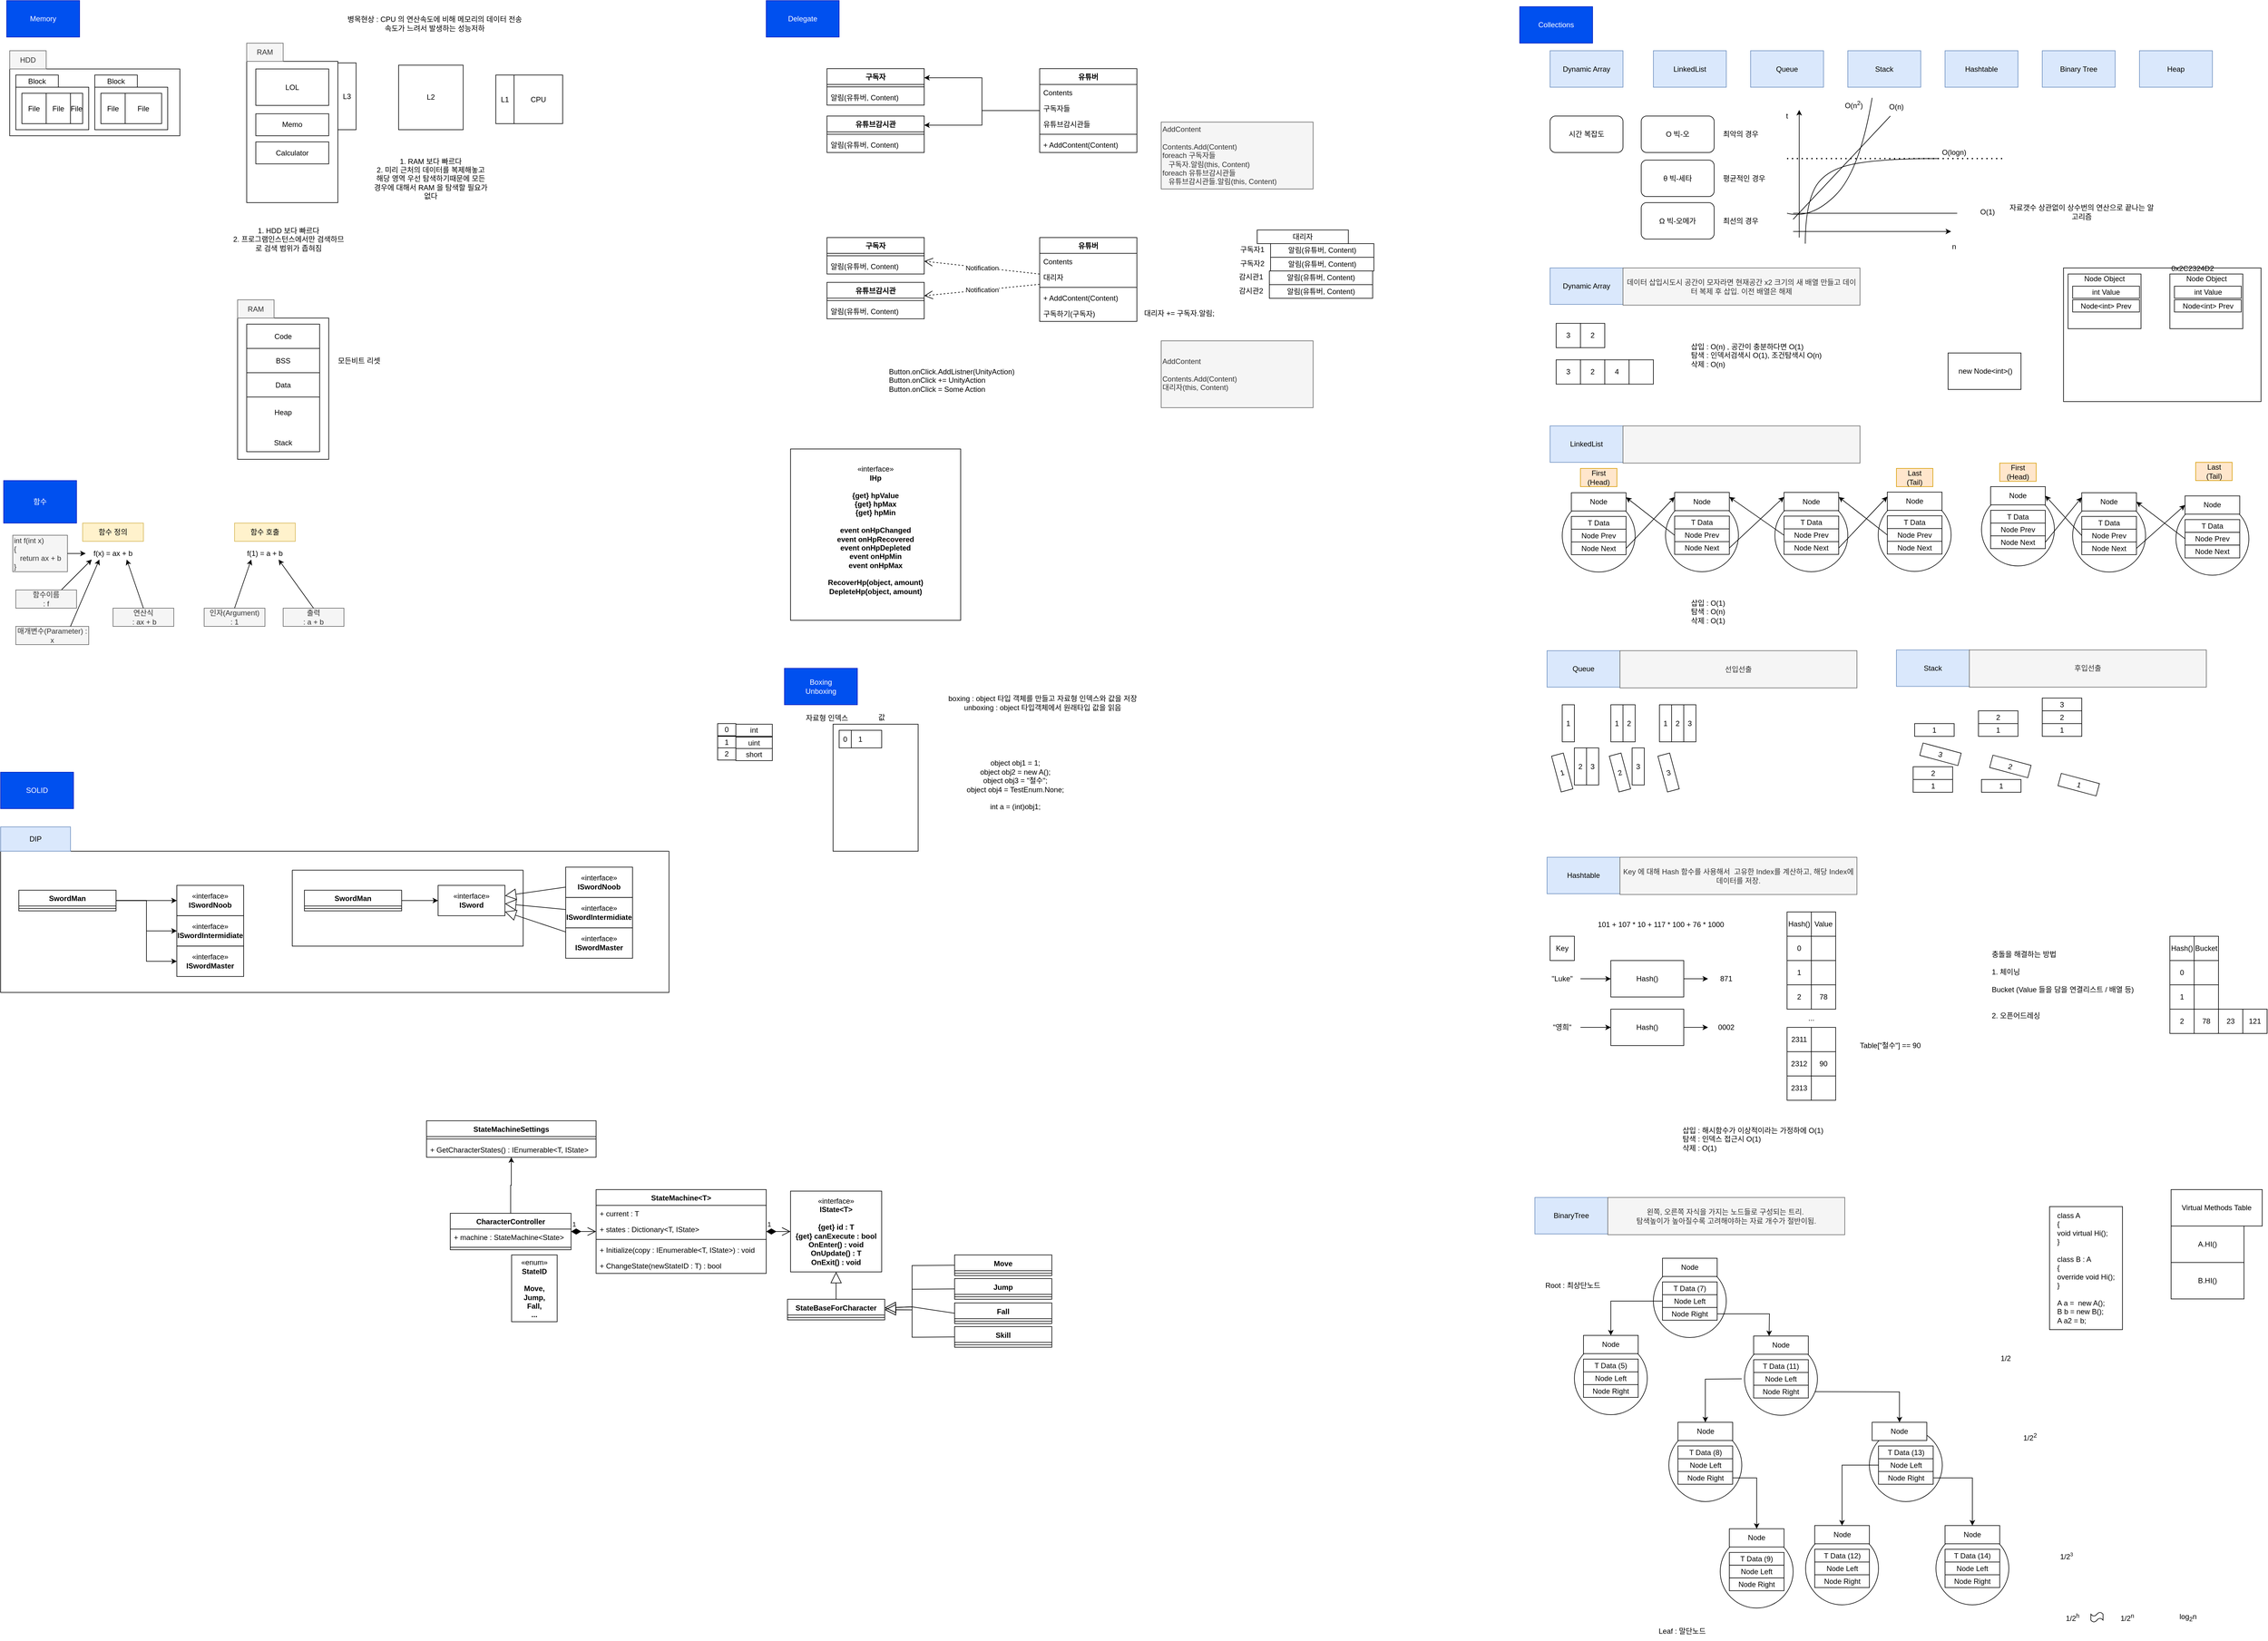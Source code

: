 <mxfile version="21.6.5" type="device">
  <diagram id="C5RBs43oDa-KdzZeNtuy" name="Page-1">
    <mxGraphModel dx="2836" dy="1640" grid="1" gridSize="10" guides="1" tooltips="1" connect="1" arrows="1" fold="1" page="1" pageScale="1" pageWidth="827" pageHeight="1169" math="0" shadow="0">
      <root>
        <mxCell id="WIyWlLk6GJQsqaUBKTNV-0" />
        <mxCell id="WIyWlLk6GJQsqaUBKTNV-1" parent="WIyWlLk6GJQsqaUBKTNV-0" />
        <mxCell id="0rmaadpBDRtTE1SxxOuu-25" value="" style="rounded=0;whiteSpace=wrap;html=1;" parent="WIyWlLk6GJQsqaUBKTNV-1" vertex="1">
          <mxGeometry x="15" y="122.5" width="280" height="110" as="geometry" />
        </mxCell>
        <mxCell id="0rmaadpBDRtTE1SxxOuu-26" value="HDD" style="text;html=1;strokeColor=#666666;fillColor=#f5f5f5;align=center;verticalAlign=middle;whiteSpace=wrap;rounded=0;fontColor=#333333;" parent="WIyWlLk6GJQsqaUBKTNV-1" vertex="1">
          <mxGeometry x="15" y="92.5" width="60" height="30" as="geometry" />
        </mxCell>
        <mxCell id="0rmaadpBDRtTE1SxxOuu-27" value="" style="rounded=0;whiteSpace=wrap;html=1;" parent="WIyWlLk6GJQsqaUBKTNV-1" vertex="1">
          <mxGeometry x="25" y="152.5" width="120" height="70" as="geometry" />
        </mxCell>
        <mxCell id="0rmaadpBDRtTE1SxxOuu-28" value="Block" style="rounded=0;whiteSpace=wrap;html=1;" parent="WIyWlLk6GJQsqaUBKTNV-1" vertex="1">
          <mxGeometry x="25" y="132.5" width="70" height="20" as="geometry" />
        </mxCell>
        <mxCell id="0rmaadpBDRtTE1SxxOuu-29" value="File" style="rounded=0;whiteSpace=wrap;html=1;" parent="WIyWlLk6GJQsqaUBKTNV-1" vertex="1">
          <mxGeometry x="35" y="162.5" width="40" height="50" as="geometry" />
        </mxCell>
        <mxCell id="0rmaadpBDRtTE1SxxOuu-30" value="File" style="rounded=0;whiteSpace=wrap;html=1;" parent="WIyWlLk6GJQsqaUBKTNV-1" vertex="1">
          <mxGeometry x="75" y="162.5" width="40" height="50" as="geometry" />
        </mxCell>
        <mxCell id="0rmaadpBDRtTE1SxxOuu-31" value="File" style="rounded=0;whiteSpace=wrap;html=1;" parent="WIyWlLk6GJQsqaUBKTNV-1" vertex="1">
          <mxGeometry x="115" y="162.5" width="20" height="50" as="geometry" />
        </mxCell>
        <mxCell id="0rmaadpBDRtTE1SxxOuu-32" value="" style="rounded=0;whiteSpace=wrap;html=1;" parent="WIyWlLk6GJQsqaUBKTNV-1" vertex="1">
          <mxGeometry x="155" y="152.5" width="120" height="70" as="geometry" />
        </mxCell>
        <mxCell id="0rmaadpBDRtTE1SxxOuu-33" value="Block" style="rounded=0;whiteSpace=wrap;html=1;" parent="WIyWlLk6GJQsqaUBKTNV-1" vertex="1">
          <mxGeometry x="155" y="132.5" width="70" height="20" as="geometry" />
        </mxCell>
        <mxCell id="0rmaadpBDRtTE1SxxOuu-34" value="File" style="rounded=0;whiteSpace=wrap;html=1;" parent="WIyWlLk6GJQsqaUBKTNV-1" vertex="1">
          <mxGeometry x="165" y="162.5" width="40" height="50" as="geometry" />
        </mxCell>
        <mxCell id="0rmaadpBDRtTE1SxxOuu-36" value="File" style="rounded=0;whiteSpace=wrap;html=1;" parent="WIyWlLk6GJQsqaUBKTNV-1" vertex="1">
          <mxGeometry x="205" y="162.5" width="60" height="50" as="geometry" />
        </mxCell>
        <mxCell id="0rmaadpBDRtTE1SxxOuu-37" value="CPU" style="whiteSpace=wrap;html=1;aspect=fixed;" parent="WIyWlLk6GJQsqaUBKTNV-1" vertex="1">
          <mxGeometry x="845" y="132.5" width="80" height="80" as="geometry" />
        </mxCell>
        <mxCell id="0rmaadpBDRtTE1SxxOuu-38" value="" style="rounded=0;whiteSpace=wrap;html=1;" parent="WIyWlLk6GJQsqaUBKTNV-1" vertex="1">
          <mxGeometry x="405" y="110" width="150" height="232.5" as="geometry" />
        </mxCell>
        <mxCell id="0rmaadpBDRtTE1SxxOuu-39" value="RAM" style="text;html=1;strokeColor=#666666;fillColor=#f5f5f5;align=center;verticalAlign=middle;whiteSpace=wrap;rounded=0;fontColor=#333333;" parent="WIyWlLk6GJQsqaUBKTNV-1" vertex="1">
          <mxGeometry x="405" y="80" width="60" height="30" as="geometry" />
        </mxCell>
        <mxCell id="0rmaadpBDRtTE1SxxOuu-40" value="LOL" style="rounded=0;whiteSpace=wrap;html=1;" parent="WIyWlLk6GJQsqaUBKTNV-1" vertex="1">
          <mxGeometry x="420" y="122.5" width="120" height="60" as="geometry" />
        </mxCell>
        <mxCell id="0rmaadpBDRtTE1SxxOuu-41" value="" style="rounded=0;whiteSpace=wrap;html=1;" parent="WIyWlLk6GJQsqaUBKTNV-1" vertex="1">
          <mxGeometry x="390" y="532.5" width="150" height="232.5" as="geometry" />
        </mxCell>
        <mxCell id="0rmaadpBDRtTE1SxxOuu-42" value="RAM" style="text;html=1;strokeColor=#666666;fillColor=#f5f5f5;align=center;verticalAlign=middle;whiteSpace=wrap;rounded=0;fontColor=#333333;" parent="WIyWlLk6GJQsqaUBKTNV-1" vertex="1">
          <mxGeometry x="390" y="502.5" width="60" height="30" as="geometry" />
        </mxCell>
        <mxCell id="0rmaadpBDRtTE1SxxOuu-43" value="Code" style="rounded=0;whiteSpace=wrap;html=1;" parent="WIyWlLk6GJQsqaUBKTNV-1" vertex="1">
          <mxGeometry x="405" y="542.5" width="120" height="40" as="geometry" />
        </mxCell>
        <mxCell id="0rmaadpBDRtTE1SxxOuu-44" value="BSS" style="rounded=0;whiteSpace=wrap;html=1;" parent="WIyWlLk6GJQsqaUBKTNV-1" vertex="1">
          <mxGeometry x="405" y="582.5" width="120" height="40" as="geometry" />
        </mxCell>
        <mxCell id="0rmaadpBDRtTE1SxxOuu-45" value="Data" style="rounded=0;whiteSpace=wrap;html=1;" parent="WIyWlLk6GJQsqaUBKTNV-1" vertex="1">
          <mxGeometry x="405" y="622.5" width="120" height="40" as="geometry" />
        </mxCell>
        <mxCell id="0rmaadpBDRtTE1SxxOuu-46" value="모든비트 리셋" style="text;html=1;strokeColor=none;fillColor=none;align=center;verticalAlign=middle;whiteSpace=wrap;rounded=0;" parent="WIyWlLk6GJQsqaUBKTNV-1" vertex="1">
          <mxGeometry x="545" y="587.5" width="90" height="30" as="geometry" />
        </mxCell>
        <mxCell id="0rmaadpBDRtTE1SxxOuu-47" value="" style="rounded=0;whiteSpace=wrap;html=1;" parent="WIyWlLk6GJQsqaUBKTNV-1" vertex="1">
          <mxGeometry x="405" y="662.5" width="120" height="90" as="geometry" />
        </mxCell>
        <mxCell id="0rmaadpBDRtTE1SxxOuu-48" value="Heap" style="text;html=1;strokeColor=none;fillColor=none;align=center;verticalAlign=middle;whiteSpace=wrap;rounded=0;" parent="WIyWlLk6GJQsqaUBKTNV-1" vertex="1">
          <mxGeometry x="435" y="672.5" width="60" height="30" as="geometry" />
        </mxCell>
        <mxCell id="0rmaadpBDRtTE1SxxOuu-49" value="Stack" style="text;html=1;strokeColor=none;fillColor=none;align=center;verticalAlign=middle;whiteSpace=wrap;rounded=0;" parent="WIyWlLk6GJQsqaUBKTNV-1" vertex="1">
          <mxGeometry x="435" y="722.5" width="60" height="30" as="geometry" />
        </mxCell>
        <mxCell id="0rmaadpBDRtTE1SxxOuu-50" value="Memo" style="rounded=0;whiteSpace=wrap;html=1;" parent="WIyWlLk6GJQsqaUBKTNV-1" vertex="1">
          <mxGeometry x="420" y="196.25" width="120" height="36.25" as="geometry" />
        </mxCell>
        <mxCell id="0rmaadpBDRtTE1SxxOuu-51" value="Calculator" style="rounded=0;whiteSpace=wrap;html=1;" parent="WIyWlLk6GJQsqaUBKTNV-1" vertex="1">
          <mxGeometry x="420" y="242.5" width="120" height="36.25" as="geometry" />
        </mxCell>
        <mxCell id="0rmaadpBDRtTE1SxxOuu-52" value="1. HDD 보다 빠르다&lt;br&gt;2. 프로그램인스턴스에서만 검색하므로 검색 범위가 좁혀짐" style="text;html=1;strokeColor=none;fillColor=none;align=center;verticalAlign=middle;whiteSpace=wrap;rounded=0;" parent="WIyWlLk6GJQsqaUBKTNV-1" vertex="1">
          <mxGeometry x="379" y="352.5" width="190" height="100" as="geometry" />
        </mxCell>
        <mxCell id="0rmaadpBDRtTE1SxxOuu-53" value="L3" style="rounded=0;whiteSpace=wrap;html=1;" parent="WIyWlLk6GJQsqaUBKTNV-1" vertex="1">
          <mxGeometry x="555" y="112.5" width="30" height="110" as="geometry" />
        </mxCell>
        <mxCell id="0rmaadpBDRtTE1SxxOuu-54" value="L1" style="rounded=0;whiteSpace=wrap;html=1;" parent="WIyWlLk6GJQsqaUBKTNV-1" vertex="1">
          <mxGeometry x="815" y="132.5" width="30" height="80" as="geometry" />
        </mxCell>
        <mxCell id="0rmaadpBDRtTE1SxxOuu-55" value="L2" style="whiteSpace=wrap;html=1;aspect=fixed;" parent="WIyWlLk6GJQsqaUBKTNV-1" vertex="1">
          <mxGeometry x="655" y="116.25" width="106.25" height="106.25" as="geometry" />
        </mxCell>
        <mxCell id="0rmaadpBDRtTE1SxxOuu-56" value="Delegate" style="rounded=0;whiteSpace=wrap;html=1;fillColor=#0050ef;strokeColor=#001DBC;fontColor=#ffffff;" parent="WIyWlLk6GJQsqaUBKTNV-1" vertex="1">
          <mxGeometry x="1260" y="10" width="120" height="60" as="geometry" />
        </mxCell>
        <mxCell id="0rmaadpBDRtTE1SxxOuu-71" style="edgeStyle=orthogonalEdgeStyle;rounded=0;orthogonalLoop=1;jettySize=auto;html=1;entryX=1;entryY=0.25;entryDx=0;entryDy=0;" parent="WIyWlLk6GJQsqaUBKTNV-1" source="0rmaadpBDRtTE1SxxOuu-57" target="0rmaadpBDRtTE1SxxOuu-61" edge="1">
          <mxGeometry relative="1" as="geometry" />
        </mxCell>
        <mxCell id="0rmaadpBDRtTE1SxxOuu-72" style="edgeStyle=orthogonalEdgeStyle;rounded=0;orthogonalLoop=1;jettySize=auto;html=1;entryX=1;entryY=0.25;entryDx=0;entryDy=0;" parent="WIyWlLk6GJQsqaUBKTNV-1" source="0rmaadpBDRtTE1SxxOuu-57" target="0rmaadpBDRtTE1SxxOuu-67" edge="1">
          <mxGeometry relative="1" as="geometry" />
        </mxCell>
        <mxCell id="0rmaadpBDRtTE1SxxOuu-57" value="유튜버" style="swimlane;fontStyle=1;align=center;verticalAlign=top;childLayout=stackLayout;horizontal=1;startSize=26;horizontalStack=0;resizeParent=1;resizeParentMax=0;resizeLast=0;collapsible=1;marginBottom=0;whiteSpace=wrap;html=1;" parent="WIyWlLk6GJQsqaUBKTNV-1" vertex="1">
          <mxGeometry x="1710" y="122" width="160" height="138" as="geometry" />
        </mxCell>
        <mxCell id="0rmaadpBDRtTE1SxxOuu-58" value="Contents" style="text;strokeColor=none;fillColor=none;align=left;verticalAlign=top;spacingLeft=4;spacingRight=4;overflow=hidden;rotatable=0;points=[[0,0.5],[1,0.5]];portConstraint=eastwest;whiteSpace=wrap;html=1;" parent="0rmaadpBDRtTE1SxxOuu-57" vertex="1">
          <mxGeometry y="26" width="160" height="26" as="geometry" />
        </mxCell>
        <mxCell id="0rmaadpBDRtTE1SxxOuu-65" value="구독자들" style="text;strokeColor=none;fillColor=none;align=left;verticalAlign=top;spacingLeft=4;spacingRight=4;overflow=hidden;rotatable=0;points=[[0,0.5],[1,0.5]];portConstraint=eastwest;whiteSpace=wrap;html=1;" parent="0rmaadpBDRtTE1SxxOuu-57" vertex="1">
          <mxGeometry y="52" width="160" height="26" as="geometry" />
        </mxCell>
        <mxCell id="0rmaadpBDRtTE1SxxOuu-70" value="유튜브감시관들" style="text;strokeColor=none;fillColor=none;align=left;verticalAlign=top;spacingLeft=4;spacingRight=4;overflow=hidden;rotatable=0;points=[[0,0.5],[1,0.5]];portConstraint=eastwest;whiteSpace=wrap;html=1;" parent="0rmaadpBDRtTE1SxxOuu-57" vertex="1">
          <mxGeometry y="78" width="160" height="26" as="geometry" />
        </mxCell>
        <mxCell id="0rmaadpBDRtTE1SxxOuu-59" value="" style="line;strokeWidth=1;fillColor=none;align=left;verticalAlign=middle;spacingTop=-1;spacingLeft=3;spacingRight=3;rotatable=0;labelPosition=right;points=[];portConstraint=eastwest;strokeColor=inherit;" parent="0rmaadpBDRtTE1SxxOuu-57" vertex="1">
          <mxGeometry y="104" width="160" height="8" as="geometry" />
        </mxCell>
        <mxCell id="0rmaadpBDRtTE1SxxOuu-60" value="+ AddContent(Content)" style="text;strokeColor=none;fillColor=none;align=left;verticalAlign=top;spacingLeft=4;spacingRight=4;overflow=hidden;rotatable=0;points=[[0,0.5],[1,0.5]];portConstraint=eastwest;whiteSpace=wrap;html=1;" parent="0rmaadpBDRtTE1SxxOuu-57" vertex="1">
          <mxGeometry y="112" width="160" height="26" as="geometry" />
        </mxCell>
        <mxCell id="0rmaadpBDRtTE1SxxOuu-61" value="구독자" style="swimlane;fontStyle=1;align=center;verticalAlign=top;childLayout=stackLayout;horizontal=1;startSize=26;horizontalStack=0;resizeParent=1;resizeParentMax=0;resizeLast=0;collapsible=1;marginBottom=0;whiteSpace=wrap;html=1;" parent="WIyWlLk6GJQsqaUBKTNV-1" vertex="1">
          <mxGeometry x="1360" y="122" width="160" height="60" as="geometry" />
        </mxCell>
        <mxCell id="0rmaadpBDRtTE1SxxOuu-63" value="" style="line;strokeWidth=1;fillColor=none;align=left;verticalAlign=middle;spacingTop=-1;spacingLeft=3;spacingRight=3;rotatable=0;labelPosition=right;points=[];portConstraint=eastwest;strokeColor=inherit;" parent="0rmaadpBDRtTE1SxxOuu-61" vertex="1">
          <mxGeometry y="26" width="160" height="8" as="geometry" />
        </mxCell>
        <mxCell id="0rmaadpBDRtTE1SxxOuu-64" value="알림(유튜버, Content)" style="text;strokeColor=none;fillColor=none;align=left;verticalAlign=top;spacingLeft=4;spacingRight=4;overflow=hidden;rotatable=0;points=[[0,0.5],[1,0.5]];portConstraint=eastwest;whiteSpace=wrap;html=1;" parent="0rmaadpBDRtTE1SxxOuu-61" vertex="1">
          <mxGeometry y="34" width="160" height="26" as="geometry" />
        </mxCell>
        <mxCell id="0rmaadpBDRtTE1SxxOuu-66" value="AddContent&lt;br&gt;&lt;br&gt;Contents.Add(Content)&lt;br&gt;foreach 구독자들&lt;br&gt;&amp;nbsp; &amp;nbsp;구독자.알림(this, Content)&lt;br&gt;foreach 유튜브감시관들&lt;br style=&quot;border-color: var(--border-color);&quot;&gt;&amp;nbsp; &amp;nbsp;유튜브감시관들.알림(this, Content)" style="text;html=1;align=left;verticalAlign=middle;whiteSpace=wrap;rounded=0;fillColor=#f5f5f5;fontColor=#333333;strokeColor=#666666;" parent="WIyWlLk6GJQsqaUBKTNV-1" vertex="1">
          <mxGeometry x="1910" y="210" width="250" height="110" as="geometry" />
        </mxCell>
        <mxCell id="0rmaadpBDRtTE1SxxOuu-67" value="유튜브감시관" style="swimlane;fontStyle=1;align=center;verticalAlign=top;childLayout=stackLayout;horizontal=1;startSize=26;horizontalStack=0;resizeParent=1;resizeParentMax=0;resizeLast=0;collapsible=1;marginBottom=0;whiteSpace=wrap;html=1;" parent="WIyWlLk6GJQsqaUBKTNV-1" vertex="1">
          <mxGeometry x="1360" y="200" width="160" height="60" as="geometry" />
        </mxCell>
        <mxCell id="0rmaadpBDRtTE1SxxOuu-68" value="" style="line;strokeWidth=1;fillColor=none;align=left;verticalAlign=middle;spacingTop=-1;spacingLeft=3;spacingRight=3;rotatable=0;labelPosition=right;points=[];portConstraint=eastwest;strokeColor=inherit;" parent="0rmaadpBDRtTE1SxxOuu-67" vertex="1">
          <mxGeometry y="26" width="160" height="8" as="geometry" />
        </mxCell>
        <mxCell id="0rmaadpBDRtTE1SxxOuu-69" value="알림(유튜버, Content)" style="text;strokeColor=none;fillColor=none;align=left;verticalAlign=top;spacingLeft=4;spacingRight=4;overflow=hidden;rotatable=0;points=[[0,0.5],[1,0.5]];portConstraint=eastwest;whiteSpace=wrap;html=1;" parent="0rmaadpBDRtTE1SxxOuu-67" vertex="1">
          <mxGeometry y="34" width="160" height="26" as="geometry" />
        </mxCell>
        <mxCell id="0rmaadpBDRtTE1SxxOuu-75" value="유튜버" style="swimlane;fontStyle=1;align=center;verticalAlign=top;childLayout=stackLayout;horizontal=1;startSize=26;horizontalStack=0;resizeParent=1;resizeParentMax=0;resizeLast=0;collapsible=1;marginBottom=0;whiteSpace=wrap;html=1;" parent="WIyWlLk6GJQsqaUBKTNV-1" vertex="1">
          <mxGeometry x="1710" y="400" width="160" height="138" as="geometry" />
        </mxCell>
        <mxCell id="0rmaadpBDRtTE1SxxOuu-76" value="Contents" style="text;strokeColor=none;fillColor=none;align=left;verticalAlign=top;spacingLeft=4;spacingRight=4;overflow=hidden;rotatable=0;points=[[0,0.5],[1,0.5]];portConstraint=eastwest;whiteSpace=wrap;html=1;" parent="0rmaadpBDRtTE1SxxOuu-75" vertex="1">
          <mxGeometry y="26" width="160" height="26" as="geometry" />
        </mxCell>
        <mxCell id="0rmaadpBDRtTE1SxxOuu-78" value="대리자" style="text;strokeColor=none;fillColor=none;align=left;verticalAlign=top;spacingLeft=4;spacingRight=4;overflow=hidden;rotatable=0;points=[[0,0.5],[1,0.5]];portConstraint=eastwest;whiteSpace=wrap;html=1;" parent="0rmaadpBDRtTE1SxxOuu-75" vertex="1">
          <mxGeometry y="52" width="160" height="26" as="geometry" />
        </mxCell>
        <mxCell id="0rmaadpBDRtTE1SxxOuu-79" value="" style="line;strokeWidth=1;fillColor=none;align=left;verticalAlign=middle;spacingTop=-1;spacingLeft=3;spacingRight=3;rotatable=0;labelPosition=right;points=[];portConstraint=eastwest;strokeColor=inherit;" parent="0rmaadpBDRtTE1SxxOuu-75" vertex="1">
          <mxGeometry y="78" width="160" height="8" as="geometry" />
        </mxCell>
        <mxCell id="0rmaadpBDRtTE1SxxOuu-80" value="+ AddContent(Content)" style="text;strokeColor=none;fillColor=none;align=left;verticalAlign=top;spacingLeft=4;spacingRight=4;overflow=hidden;rotatable=0;points=[[0,0.5],[1,0.5]];portConstraint=eastwest;whiteSpace=wrap;html=1;" parent="0rmaadpBDRtTE1SxxOuu-75" vertex="1">
          <mxGeometry y="86" width="160" height="26" as="geometry" />
        </mxCell>
        <mxCell id="0rmaadpBDRtTE1SxxOuu-91" value="구독하기(구독자)" style="text;strokeColor=none;fillColor=none;align=left;verticalAlign=top;spacingLeft=4;spacingRight=4;overflow=hidden;rotatable=0;points=[[0,0.5],[1,0.5]];portConstraint=eastwest;whiteSpace=wrap;html=1;" parent="0rmaadpBDRtTE1SxxOuu-75" vertex="1">
          <mxGeometry y="112" width="160" height="26" as="geometry" />
        </mxCell>
        <mxCell id="0rmaadpBDRtTE1SxxOuu-81" value="구독자" style="swimlane;fontStyle=1;align=center;verticalAlign=top;childLayout=stackLayout;horizontal=1;startSize=26;horizontalStack=0;resizeParent=1;resizeParentMax=0;resizeLast=0;collapsible=1;marginBottom=0;whiteSpace=wrap;html=1;" parent="WIyWlLk6GJQsqaUBKTNV-1" vertex="1">
          <mxGeometry x="1360" y="400" width="160" height="60" as="geometry" />
        </mxCell>
        <mxCell id="0rmaadpBDRtTE1SxxOuu-82" value="" style="line;strokeWidth=1;fillColor=none;align=left;verticalAlign=middle;spacingTop=-1;spacingLeft=3;spacingRight=3;rotatable=0;labelPosition=right;points=[];portConstraint=eastwest;strokeColor=inherit;" parent="0rmaadpBDRtTE1SxxOuu-81" vertex="1">
          <mxGeometry y="26" width="160" height="8" as="geometry" />
        </mxCell>
        <mxCell id="0rmaadpBDRtTE1SxxOuu-83" value="알림(유튜버, Content)" style="text;strokeColor=none;fillColor=none;align=left;verticalAlign=top;spacingLeft=4;spacingRight=4;overflow=hidden;rotatable=0;points=[[0,0.5],[1,0.5]];portConstraint=eastwest;whiteSpace=wrap;html=1;" parent="0rmaadpBDRtTE1SxxOuu-81" vertex="1">
          <mxGeometry y="34" width="160" height="26" as="geometry" />
        </mxCell>
        <mxCell id="0rmaadpBDRtTE1SxxOuu-84" value="유튜브감시관" style="swimlane;fontStyle=1;align=center;verticalAlign=top;childLayout=stackLayout;horizontal=1;startSize=26;horizontalStack=0;resizeParent=1;resizeParentMax=0;resizeLast=0;collapsible=1;marginBottom=0;whiteSpace=wrap;html=1;" parent="WIyWlLk6GJQsqaUBKTNV-1" vertex="1">
          <mxGeometry x="1360" y="473.75" width="160" height="60" as="geometry" />
        </mxCell>
        <mxCell id="0rmaadpBDRtTE1SxxOuu-85" value="" style="line;strokeWidth=1;fillColor=none;align=left;verticalAlign=middle;spacingTop=-1;spacingLeft=3;spacingRight=3;rotatable=0;labelPosition=right;points=[];portConstraint=eastwest;strokeColor=inherit;" parent="0rmaadpBDRtTE1SxxOuu-84" vertex="1">
          <mxGeometry y="26" width="160" height="8" as="geometry" />
        </mxCell>
        <mxCell id="0rmaadpBDRtTE1SxxOuu-86" value="알림(유튜버, Content)" style="text;strokeColor=none;fillColor=none;align=left;verticalAlign=top;spacingLeft=4;spacingRight=4;overflow=hidden;rotatable=0;points=[[0,0.5],[1,0.5]];portConstraint=eastwest;whiteSpace=wrap;html=1;" parent="0rmaadpBDRtTE1SxxOuu-84" vertex="1">
          <mxGeometry y="34" width="160" height="26" as="geometry" />
        </mxCell>
        <mxCell id="0rmaadpBDRtTE1SxxOuu-87" value="Notification" style="endArrow=open;endSize=12;dashed=1;html=1;rounded=0;" parent="WIyWlLk6GJQsqaUBKTNV-1" source="0rmaadpBDRtTE1SxxOuu-75" target="0rmaadpBDRtTE1SxxOuu-81" edge="1">
          <mxGeometry width="160" relative="1" as="geometry">
            <mxPoint x="1540" y="460" as="sourcePoint" />
            <mxPoint x="1700" y="460" as="targetPoint" />
          </mxGeometry>
        </mxCell>
        <mxCell id="0rmaadpBDRtTE1SxxOuu-89" value="Notification" style="endArrow=open;endSize=12;dashed=1;html=1;rounded=0;" parent="WIyWlLk6GJQsqaUBKTNV-1" source="0rmaadpBDRtTE1SxxOuu-75" target="0rmaadpBDRtTE1SxxOuu-84" edge="1">
          <mxGeometry width="160" relative="1" as="geometry">
            <mxPoint x="1720" y="460" as="sourcePoint" />
            <mxPoint x="1530" y="446" as="targetPoint" />
          </mxGeometry>
        </mxCell>
        <mxCell id="0rmaadpBDRtTE1SxxOuu-92" value="대리자 += 구독자.알림;" style="text;html=1;strokeColor=none;fillColor=none;align=left;verticalAlign=middle;whiteSpace=wrap;rounded=0;" parent="WIyWlLk6GJQsqaUBKTNV-1" vertex="1">
          <mxGeometry x="1880" y="510" width="250" height="30" as="geometry" />
        </mxCell>
        <mxCell id="0rmaadpBDRtTE1SxxOuu-93" value="대리자" style="rounded=0;whiteSpace=wrap;html=1;" parent="WIyWlLk6GJQsqaUBKTNV-1" vertex="1">
          <mxGeometry x="2068" y="387.5" width="150" height="22.5" as="geometry" />
        </mxCell>
        <mxCell id="0rmaadpBDRtTE1SxxOuu-94" value="알림(유튜버, Content)" style="rounded=0;whiteSpace=wrap;html=1;" parent="WIyWlLk6GJQsqaUBKTNV-1" vertex="1">
          <mxGeometry x="2090" y="410" width="170" height="22.5" as="geometry" />
        </mxCell>
        <mxCell id="0rmaadpBDRtTE1SxxOuu-95" value="구독자1" style="text;html=1;strokeColor=none;fillColor=none;align=center;verticalAlign=middle;whiteSpace=wrap;rounded=0;" parent="WIyWlLk6GJQsqaUBKTNV-1" vertex="1">
          <mxGeometry x="2030" y="410" width="60" height="20" as="geometry" />
        </mxCell>
        <mxCell id="0rmaadpBDRtTE1SxxOuu-96" value="알림(유튜버, Content)" style="rounded=0;whiteSpace=wrap;html=1;" parent="WIyWlLk6GJQsqaUBKTNV-1" vertex="1">
          <mxGeometry x="2090" y="432.5" width="170" height="22.5" as="geometry" />
        </mxCell>
        <mxCell id="0rmaadpBDRtTE1SxxOuu-97" value="구독자2" style="text;html=1;strokeColor=none;fillColor=none;align=center;verticalAlign=middle;whiteSpace=wrap;rounded=0;" parent="WIyWlLk6GJQsqaUBKTNV-1" vertex="1">
          <mxGeometry x="2030" y="432.5" width="60" height="20" as="geometry" />
        </mxCell>
        <mxCell id="0rmaadpBDRtTE1SxxOuu-98" value="알림(유튜버, Content)" style="rounded=0;whiteSpace=wrap;html=1;" parent="WIyWlLk6GJQsqaUBKTNV-1" vertex="1">
          <mxGeometry x="2088" y="455" width="170" height="22.5" as="geometry" />
        </mxCell>
        <mxCell id="0rmaadpBDRtTE1SxxOuu-99" value="감시관1" style="text;html=1;strokeColor=none;fillColor=none;align=center;verticalAlign=middle;whiteSpace=wrap;rounded=0;" parent="WIyWlLk6GJQsqaUBKTNV-1" vertex="1">
          <mxGeometry x="2028" y="455" width="60" height="20" as="geometry" />
        </mxCell>
        <mxCell id="0rmaadpBDRtTE1SxxOuu-100" value="알림(유튜버, Content)" style="rounded=0;whiteSpace=wrap;html=1;" parent="WIyWlLk6GJQsqaUBKTNV-1" vertex="1">
          <mxGeometry x="2088" y="477.5" width="170" height="22.5" as="geometry" />
        </mxCell>
        <mxCell id="0rmaadpBDRtTE1SxxOuu-101" value="감시관2" style="text;html=1;strokeColor=none;fillColor=none;align=center;verticalAlign=middle;whiteSpace=wrap;rounded=0;" parent="WIyWlLk6GJQsqaUBKTNV-1" vertex="1">
          <mxGeometry x="2028" y="477.5" width="60" height="20" as="geometry" />
        </mxCell>
        <mxCell id="0rmaadpBDRtTE1SxxOuu-102" value="AddContent&lt;br&gt;&lt;br&gt;Contents.Add(Content)&lt;br&gt;대리자(this, Content)" style="text;html=1;align=left;verticalAlign=middle;whiteSpace=wrap;rounded=0;fillColor=#f5f5f5;fontColor=#333333;strokeColor=#666666;" parent="WIyWlLk6GJQsqaUBKTNV-1" vertex="1">
          <mxGeometry x="1910" y="570" width="250" height="110" as="geometry" />
        </mxCell>
        <mxCell id="0rmaadpBDRtTE1SxxOuu-103" value="Button.onClick.AddListner(UnityAction)&lt;br&gt;Button.onClick += UnityAction&lt;br&gt;Button.onClick = Some Action" style="text;html=1;strokeColor=none;fillColor=none;align=left;verticalAlign=middle;whiteSpace=wrap;rounded=0;" parent="WIyWlLk6GJQsqaUBKTNV-1" vertex="1">
          <mxGeometry x="1460" y="620" width="240" height="30" as="geometry" />
        </mxCell>
        <mxCell id="0rmaadpBDRtTE1SxxOuu-108" value="«interface»&lt;br&gt;&lt;b&gt;IHp&lt;br&gt;&lt;br&gt;{get} hpValue&lt;br&gt;{get} hpMax&lt;br&gt;{get} hpMin&lt;br&gt;&lt;br&gt;event onHpChanged&lt;br&gt;&lt;/b&gt;&lt;b style=&quot;border-color: var(--border-color);&quot;&gt;event&amp;nbsp;&lt;/b&gt;&lt;b&gt;onHpRecovered&lt;br&gt;&lt;/b&gt;&lt;b style=&quot;border-color: var(--border-color);&quot;&gt;event&amp;nbsp;&lt;/b&gt;&lt;b&gt;onHpDepleted&lt;br&gt;&lt;/b&gt;&lt;b style=&quot;border-color: var(--border-color);&quot;&gt;event&amp;nbsp;&lt;/b&gt;&lt;b&gt;onHpMin&lt;br&gt;&lt;/b&gt;&lt;b style=&quot;border-color: var(--border-color);&quot;&gt;event&amp;nbsp;&lt;/b&gt;&lt;b&gt;onHpMax&lt;br&gt;&lt;br&gt;RecoverHp(object, amount)&lt;br&gt;DepleteHp(object, amount)&lt;br&gt;&lt;br&gt;&lt;/b&gt;" style="html=1;whiteSpace=wrap;" parent="WIyWlLk6GJQsqaUBKTNV-1" vertex="1">
          <mxGeometry x="1300" y="748" width="280" height="282" as="geometry" />
        </mxCell>
        <mxCell id="0rmaadpBDRtTE1SxxOuu-109" value="함수" style="text;html=1;strokeColor=#001DBC;fillColor=#0050ef;align=center;verticalAlign=middle;whiteSpace=wrap;rounded=0;fontColor=#ffffff;" parent="WIyWlLk6GJQsqaUBKTNV-1" vertex="1">
          <mxGeometry x="5" y="800" width="120" height="70" as="geometry" />
        </mxCell>
        <mxCell id="0rmaadpBDRtTE1SxxOuu-110" value="f(x) = ax + b" style="text;html=1;strokeColor=none;fillColor=none;align=center;verticalAlign=middle;whiteSpace=wrap;rounded=0;" parent="WIyWlLk6GJQsqaUBKTNV-1" vertex="1">
          <mxGeometry x="140" y="910" width="90" height="20" as="geometry" />
        </mxCell>
        <mxCell id="0rmaadpBDRtTE1SxxOuu-111" value="" style="endArrow=classic;html=1;rounded=0;" parent="WIyWlLk6GJQsqaUBKTNV-1" edge="1">
          <mxGeometry width="50" height="50" relative="1" as="geometry">
            <mxPoint x="100" y="980" as="sourcePoint" />
            <mxPoint x="150" y="930" as="targetPoint" />
          </mxGeometry>
        </mxCell>
        <mxCell id="0rmaadpBDRtTE1SxxOuu-113" value="함수이름 &lt;br&gt;: f" style="text;html=1;strokeColor=#666666;fillColor=#f5f5f5;align=center;verticalAlign=middle;whiteSpace=wrap;rounded=0;fontColor=#333333;" parent="WIyWlLk6GJQsqaUBKTNV-1" vertex="1">
          <mxGeometry x="25" y="980" width="100" height="30" as="geometry" />
        </mxCell>
        <mxCell id="0rmaadpBDRtTE1SxxOuu-114" value="매개변수(Parameter) : x" style="text;html=1;strokeColor=#666666;fillColor=#f5f5f5;align=center;verticalAlign=middle;whiteSpace=wrap;rounded=0;fontColor=#333333;" parent="WIyWlLk6GJQsqaUBKTNV-1" vertex="1">
          <mxGeometry x="25" y="1040" width="120" height="30" as="geometry" />
        </mxCell>
        <mxCell id="0rmaadpBDRtTE1SxxOuu-115" value="" style="endArrow=classic;html=1;rounded=0;exitX=0.75;exitY=0;exitDx=0;exitDy=0;entryX=0.25;entryY=1;entryDx=0;entryDy=0;" parent="WIyWlLk6GJQsqaUBKTNV-1" source="0rmaadpBDRtTE1SxxOuu-114" target="0rmaadpBDRtTE1SxxOuu-110" edge="1">
          <mxGeometry width="50" height="50" relative="1" as="geometry">
            <mxPoint x="110" y="990" as="sourcePoint" />
            <mxPoint x="160" y="940" as="targetPoint" />
          </mxGeometry>
        </mxCell>
        <mxCell id="0rmaadpBDRtTE1SxxOuu-116" value="연산식&lt;br&gt;&amp;nbsp;: ax + b" style="text;html=1;strokeColor=#666666;fillColor=#f5f5f5;align=center;verticalAlign=middle;whiteSpace=wrap;rounded=0;fontColor=#333333;" parent="WIyWlLk6GJQsqaUBKTNV-1" vertex="1">
          <mxGeometry x="185" y="1010" width="100" height="30" as="geometry" />
        </mxCell>
        <mxCell id="0rmaadpBDRtTE1SxxOuu-117" value="" style="endArrow=classic;html=1;rounded=0;exitX=0.5;exitY=0;exitDx=0;exitDy=0;entryX=0.75;entryY=1;entryDx=0;entryDy=0;" parent="WIyWlLk6GJQsqaUBKTNV-1" source="0rmaadpBDRtTE1SxxOuu-116" target="0rmaadpBDRtTE1SxxOuu-110" edge="1">
          <mxGeometry width="50" height="50" relative="1" as="geometry">
            <mxPoint x="130" y="1050" as="sourcePoint" />
            <mxPoint x="173" y="940" as="targetPoint" />
          </mxGeometry>
        </mxCell>
        <mxCell id="0rmaadpBDRtTE1SxxOuu-118" value="f(1) = a + b" style="text;html=1;strokeColor=none;fillColor=none;align=center;verticalAlign=middle;whiteSpace=wrap;rounded=0;" parent="WIyWlLk6GJQsqaUBKTNV-1" vertex="1">
          <mxGeometry x="390" y="910" width="90" height="20" as="geometry" />
        </mxCell>
        <mxCell id="0rmaadpBDRtTE1SxxOuu-119" value="함수 정의" style="text;html=1;strokeColor=#d6b656;fillColor=#fff2cc;align=center;verticalAlign=middle;whiteSpace=wrap;rounded=0;" parent="WIyWlLk6GJQsqaUBKTNV-1" vertex="1">
          <mxGeometry x="135" y="870" width="100" height="30" as="geometry" />
        </mxCell>
        <mxCell id="0rmaadpBDRtTE1SxxOuu-120" value="함수 호출" style="text;html=1;strokeColor=#d6b656;fillColor=#fff2cc;align=center;verticalAlign=middle;whiteSpace=wrap;rounded=0;" parent="WIyWlLk6GJQsqaUBKTNV-1" vertex="1">
          <mxGeometry x="385" y="870" width="100" height="30" as="geometry" />
        </mxCell>
        <mxCell id="0rmaadpBDRtTE1SxxOuu-121" value="인자(Argument)&lt;br&gt;: 1" style="text;html=1;strokeColor=#666666;fillColor=#f5f5f5;align=center;verticalAlign=middle;whiteSpace=wrap;rounded=0;fontColor=#333333;" parent="WIyWlLk6GJQsqaUBKTNV-1" vertex="1">
          <mxGeometry x="335" y="1010" width="100" height="30" as="geometry" />
        </mxCell>
        <mxCell id="0rmaadpBDRtTE1SxxOuu-122" value="" style="endArrow=classic;html=1;rounded=0;exitX=0.5;exitY=0;exitDx=0;exitDy=0;entryX=0.25;entryY=1;entryDx=0;entryDy=0;" parent="WIyWlLk6GJQsqaUBKTNV-1" source="0rmaadpBDRtTE1SxxOuu-121" target="0rmaadpBDRtTE1SxxOuu-118" edge="1">
          <mxGeometry width="50" height="50" relative="1" as="geometry">
            <mxPoint x="110" y="990" as="sourcePoint" />
            <mxPoint x="160" y="940" as="targetPoint" />
          </mxGeometry>
        </mxCell>
        <mxCell id="0rmaadpBDRtTE1SxxOuu-123" value="출력&lt;br&gt;: a + b" style="text;html=1;strokeColor=#666666;fillColor=#f5f5f5;align=center;verticalAlign=middle;whiteSpace=wrap;rounded=0;fontColor=#333333;" parent="WIyWlLk6GJQsqaUBKTNV-1" vertex="1">
          <mxGeometry x="465" y="1010" width="100" height="30" as="geometry" />
        </mxCell>
        <mxCell id="0rmaadpBDRtTE1SxxOuu-124" value="" style="endArrow=classic;html=1;rounded=0;exitX=0.5;exitY=0;exitDx=0;exitDy=0;entryX=0.75;entryY=1;entryDx=0;entryDy=0;" parent="WIyWlLk6GJQsqaUBKTNV-1" source="0rmaadpBDRtTE1SxxOuu-123" target="0rmaadpBDRtTE1SxxOuu-118" edge="1">
          <mxGeometry width="50" height="50" relative="1" as="geometry">
            <mxPoint x="395" y="1020" as="sourcePoint" />
            <mxPoint x="423" y="940" as="targetPoint" />
          </mxGeometry>
        </mxCell>
        <mxCell id="0rmaadpBDRtTE1SxxOuu-125" value="int f(int x)&lt;br&gt;{&lt;br&gt;&amp;nbsp; &amp;nbsp;return ax + b&lt;br&gt;}" style="text;html=1;strokeColor=#666666;fillColor=#f5f5f5;align=left;verticalAlign=middle;whiteSpace=wrap;rounded=0;fontColor=#333333;" parent="WIyWlLk6GJQsqaUBKTNV-1" vertex="1">
          <mxGeometry x="20" y="890" width="90" height="60" as="geometry" />
        </mxCell>
        <mxCell id="0rmaadpBDRtTE1SxxOuu-126" value="" style="endArrow=classic;html=1;rounded=0;exitX=1;exitY=0.5;exitDx=0;exitDy=0;entryX=0;entryY=0.5;entryDx=0;entryDy=0;" parent="WIyWlLk6GJQsqaUBKTNV-1" source="0rmaadpBDRtTE1SxxOuu-125" target="0rmaadpBDRtTE1SxxOuu-110" edge="1">
          <mxGeometry width="50" height="50" relative="1" as="geometry">
            <mxPoint x="265" y="980" as="sourcePoint" />
            <mxPoint x="315" y="930" as="targetPoint" />
          </mxGeometry>
        </mxCell>
        <mxCell id="jZfPTMtcqs3HPbyYojJM-0" value="Collections" style="rounded=0;whiteSpace=wrap;html=1;fillColor=#0050ef;strokeColor=#001DBC;fontColor=#ffffff;" parent="WIyWlLk6GJQsqaUBKTNV-1" vertex="1">
          <mxGeometry x="2500" y="20" width="120" height="60" as="geometry" />
        </mxCell>
        <mxCell id="jZfPTMtcqs3HPbyYojJM-1" value="SOLID" style="rounded=0;whiteSpace=wrap;html=1;fillColor=#0050ef;strokeColor=#001DBC;fontColor=#ffffff;" parent="WIyWlLk6GJQsqaUBKTNV-1" vertex="1">
          <mxGeometry y="1280" width="120" height="60" as="geometry" />
        </mxCell>
        <mxCell id="jZfPTMtcqs3HPbyYojJM-3" value="" style="swimlane;startSize=0;" parent="WIyWlLk6GJQsqaUBKTNV-1" vertex="1">
          <mxGeometry y="1410" width="1100" height="232.5" as="geometry" />
        </mxCell>
        <mxCell id="0rmaadpBDRtTE1SxxOuu-0" value="SwordMan" style="swimlane;fontStyle=1;align=center;verticalAlign=top;childLayout=stackLayout;horizontal=1;startSize=26;horizontalStack=0;resizeParent=1;resizeParentMax=0;resizeLast=0;collapsible=1;marginBottom=0;whiteSpace=wrap;html=1;" parent="jZfPTMtcqs3HPbyYojJM-3" vertex="1">
          <mxGeometry x="30" y="64.25" width="160" height="34" as="geometry" />
        </mxCell>
        <mxCell id="0rmaadpBDRtTE1SxxOuu-2" value="" style="line;strokeWidth=1;fillColor=none;align=left;verticalAlign=middle;spacingTop=-1;spacingLeft=3;spacingRight=3;rotatable=0;labelPosition=right;points=[];portConstraint=eastwest;strokeColor=inherit;" parent="0rmaadpBDRtTE1SxxOuu-0" vertex="1">
          <mxGeometry y="26" width="160" height="8" as="geometry" />
        </mxCell>
        <mxCell id="0rmaadpBDRtTE1SxxOuu-4" value="«interface»&lt;br&gt;&lt;b&gt;ISwordNoob&lt;/b&gt;" style="html=1;whiteSpace=wrap;" parent="jZfPTMtcqs3HPbyYojJM-3" vertex="1">
          <mxGeometry x="290" y="56.25" width="110" height="50" as="geometry" />
        </mxCell>
        <mxCell id="0rmaadpBDRtTE1SxxOuu-7" style="edgeStyle=orthogonalEdgeStyle;rounded=0;orthogonalLoop=1;jettySize=auto;html=1;entryX=0;entryY=0.5;entryDx=0;entryDy=0;" parent="jZfPTMtcqs3HPbyYojJM-3" source="0rmaadpBDRtTE1SxxOuu-0" target="0rmaadpBDRtTE1SxxOuu-4" edge="1">
          <mxGeometry relative="1" as="geometry" />
        </mxCell>
        <mxCell id="0rmaadpBDRtTE1SxxOuu-5" value="«interface»&lt;br&gt;&lt;b&gt;ISwordIntermidiate&lt;/b&gt;" style="html=1;whiteSpace=wrap;" parent="jZfPTMtcqs3HPbyYojJM-3" vertex="1">
          <mxGeometry x="290" y="106.25" width="110" height="50" as="geometry" />
        </mxCell>
        <mxCell id="0rmaadpBDRtTE1SxxOuu-8" style="edgeStyle=orthogonalEdgeStyle;rounded=0;orthogonalLoop=1;jettySize=auto;html=1;entryX=0;entryY=0.5;entryDx=0;entryDy=0;" parent="jZfPTMtcqs3HPbyYojJM-3" source="0rmaadpBDRtTE1SxxOuu-0" target="0rmaadpBDRtTE1SxxOuu-5" edge="1">
          <mxGeometry relative="1" as="geometry" />
        </mxCell>
        <mxCell id="0rmaadpBDRtTE1SxxOuu-6" value="«interface»&lt;br&gt;&lt;b&gt;ISwordMaster&lt;/b&gt;" style="html=1;whiteSpace=wrap;" parent="jZfPTMtcqs3HPbyYojJM-3" vertex="1">
          <mxGeometry x="290" y="156.25" width="110" height="50" as="geometry" />
        </mxCell>
        <mxCell id="0rmaadpBDRtTE1SxxOuu-9" style="edgeStyle=orthogonalEdgeStyle;rounded=0;orthogonalLoop=1;jettySize=auto;html=1;entryX=0;entryY=0.5;entryDx=0;entryDy=0;" parent="jZfPTMtcqs3HPbyYojJM-3" source="0rmaadpBDRtTE1SxxOuu-0" target="0rmaadpBDRtTE1SxxOuu-6" edge="1">
          <mxGeometry relative="1" as="geometry" />
        </mxCell>
        <mxCell id="0rmaadpBDRtTE1SxxOuu-13" value="SwordMan" style="swimlane;fontStyle=1;align=center;verticalAlign=top;childLayout=stackLayout;horizontal=1;startSize=26;horizontalStack=0;resizeParent=1;resizeParentMax=0;resizeLast=0;collapsible=1;marginBottom=0;whiteSpace=wrap;html=1;" parent="jZfPTMtcqs3HPbyYojJM-3" vertex="1">
          <mxGeometry x="500" y="64.25" width="160" height="34" as="geometry" />
        </mxCell>
        <mxCell id="0rmaadpBDRtTE1SxxOuu-14" value="" style="line;strokeWidth=1;fillColor=none;align=left;verticalAlign=middle;spacingTop=-1;spacingLeft=3;spacingRight=3;rotatable=0;labelPosition=right;points=[];portConstraint=eastwest;strokeColor=inherit;" parent="0rmaadpBDRtTE1SxxOuu-13" vertex="1">
          <mxGeometry y="26" width="160" height="8" as="geometry" />
        </mxCell>
        <mxCell id="0rmaadpBDRtTE1SxxOuu-15" value="«interface»&lt;br&gt;&lt;b&gt;ISwordNoob&lt;/b&gt;" style="html=1;whiteSpace=wrap;" parent="jZfPTMtcqs3HPbyYojJM-3" vertex="1">
          <mxGeometry x="930" y="26.25" width="110" height="50" as="geometry" />
        </mxCell>
        <mxCell id="0rmaadpBDRtTE1SxxOuu-16" value="«interface»&lt;br&gt;&lt;b&gt;ISwordIntermidiate&lt;/b&gt;" style="html=1;whiteSpace=wrap;" parent="jZfPTMtcqs3HPbyYojJM-3" vertex="1">
          <mxGeometry x="930" y="76.25" width="110" height="50" as="geometry" />
        </mxCell>
        <mxCell id="0rmaadpBDRtTE1SxxOuu-17" value="«interface»&lt;br&gt;&lt;b&gt;ISwordMaster&lt;/b&gt;" style="html=1;whiteSpace=wrap;" parent="jZfPTMtcqs3HPbyYojJM-3" vertex="1">
          <mxGeometry x="930" y="126.25" width="110" height="50" as="geometry" />
        </mxCell>
        <mxCell id="0rmaadpBDRtTE1SxxOuu-18" value="«interface»&lt;br&gt;&lt;b&gt;ISword&lt;/b&gt;" style="html=1;whiteSpace=wrap;" parent="jZfPTMtcqs3HPbyYojJM-3" vertex="1">
          <mxGeometry x="720" y="56.25" width="110" height="50" as="geometry" />
        </mxCell>
        <mxCell id="0rmaadpBDRtTE1SxxOuu-19" value="" style="endArrow=block;endSize=16;endFill=0;html=1;rounded=0;" parent="jZfPTMtcqs3HPbyYojJM-3" source="0rmaadpBDRtTE1SxxOuu-15" target="0rmaadpBDRtTE1SxxOuu-18" edge="1">
          <mxGeometry width="160" relative="1" as="geometry">
            <mxPoint x="300" y="376.25" as="sourcePoint" />
            <mxPoint x="460" y="376.25" as="targetPoint" />
          </mxGeometry>
        </mxCell>
        <mxCell id="0rmaadpBDRtTE1SxxOuu-20" value="" style="endArrow=block;endSize=16;endFill=0;html=1;rounded=0;" parent="jZfPTMtcqs3HPbyYojJM-3" source="0rmaadpBDRtTE1SxxOuu-16" target="0rmaadpBDRtTE1SxxOuu-18" edge="1">
          <mxGeometry width="160" relative="1" as="geometry">
            <mxPoint x="903" y="226.25" as="sourcePoint" />
            <mxPoint x="807" y="116.25" as="targetPoint" />
          </mxGeometry>
        </mxCell>
        <mxCell id="0rmaadpBDRtTE1SxxOuu-22" style="edgeStyle=orthogonalEdgeStyle;rounded=0;orthogonalLoop=1;jettySize=auto;html=1;entryX=0;entryY=0.5;entryDx=0;entryDy=0;" parent="jZfPTMtcqs3HPbyYojJM-3" source="0rmaadpBDRtTE1SxxOuu-13" target="0rmaadpBDRtTE1SxxOuu-18" edge="1">
          <mxGeometry relative="1" as="geometry" />
        </mxCell>
        <mxCell id="0rmaadpBDRtTE1SxxOuu-21" value="" style="endArrow=block;endSize=16;endFill=0;html=1;rounded=0;" parent="jZfPTMtcqs3HPbyYojJM-3" source="0rmaadpBDRtTE1SxxOuu-17" target="0rmaadpBDRtTE1SxxOuu-18" edge="1">
          <mxGeometry width="160" relative="1" as="geometry">
            <mxPoint x="908" y="276.25" as="sourcePoint" />
            <mxPoint x="802" y="116.25" as="targetPoint" />
          </mxGeometry>
        </mxCell>
        <mxCell id="0rmaadpBDRtTE1SxxOuu-23" value="" style="swimlane;startSize=0;" parent="jZfPTMtcqs3HPbyYojJM-3" vertex="1">
          <mxGeometry x="480" y="31.25" width="380" height="125" as="geometry" />
        </mxCell>
        <mxCell id="jZfPTMtcqs3HPbyYojJM-4" value="DIP" style="rounded=0;whiteSpace=wrap;html=1;fillColor=#dae8fc;strokeColor=#6c8ebf;" parent="WIyWlLk6GJQsqaUBKTNV-1" vertex="1">
          <mxGeometry y="1370" width="115" height="40" as="geometry" />
        </mxCell>
        <mxCell id="jZfPTMtcqs3HPbyYojJM-5" value="Memory" style="rounded=0;whiteSpace=wrap;html=1;fillColor=#0050ef;strokeColor=#001DBC;fontColor=#ffffff;" parent="WIyWlLk6GJQsqaUBKTNV-1" vertex="1">
          <mxGeometry x="10" y="10" width="120" height="60" as="geometry" />
        </mxCell>
        <mxCell id="jZfPTMtcqs3HPbyYojJM-6" value="병목현상 : CPU 의 연산속도에 비해 메모리의 데이터 전송속도가 느려서 발생하는 성능저하" style="text;html=1;strokeColor=none;fillColor=none;align=center;verticalAlign=middle;whiteSpace=wrap;rounded=0;" parent="WIyWlLk6GJQsqaUBKTNV-1" vertex="1">
          <mxGeometry x="569" y="25" width="291" height="45" as="geometry" />
        </mxCell>
        <mxCell id="jZfPTMtcqs3HPbyYojJM-7" value="1. RAM 보다 빠르다&lt;br&gt;2. 미리 근처의 데이터를 복제해놓고 해당 영역 우선 탐색하기때문에 모든 경우에 대해서 RAM 을 탐색할 필요가 없다" style="text;html=1;strokeColor=none;fillColor=none;align=center;verticalAlign=middle;whiteSpace=wrap;rounded=0;" parent="WIyWlLk6GJQsqaUBKTNV-1" vertex="1">
          <mxGeometry x="613.13" y="252.5" width="190" height="100" as="geometry" />
        </mxCell>
        <mxCell id="jZfPTMtcqs3HPbyYojJM-8" value="Dynamic Array" style="rounded=0;whiteSpace=wrap;html=1;fillColor=#dae8fc;strokeColor=#6c8ebf;" parent="WIyWlLk6GJQsqaUBKTNV-1" vertex="1">
          <mxGeometry x="2550" y="92.5" width="120" height="60" as="geometry" />
        </mxCell>
        <mxCell id="jZfPTMtcqs3HPbyYojJM-9" value="LinkedList" style="rounded=0;whiteSpace=wrap;html=1;fillColor=#dae8fc;strokeColor=#6c8ebf;" parent="WIyWlLk6GJQsqaUBKTNV-1" vertex="1">
          <mxGeometry x="2720" y="92.5" width="120" height="60" as="geometry" />
        </mxCell>
        <mxCell id="jZfPTMtcqs3HPbyYojJM-10" value="Queue" style="rounded=0;whiteSpace=wrap;html=1;fillColor=#dae8fc;strokeColor=#6c8ebf;" parent="WIyWlLk6GJQsqaUBKTNV-1" vertex="1">
          <mxGeometry x="2880" y="92.5" width="120" height="60" as="geometry" />
        </mxCell>
        <mxCell id="jZfPTMtcqs3HPbyYojJM-11" value="Stack" style="rounded=0;whiteSpace=wrap;html=1;fillColor=#dae8fc;strokeColor=#6c8ebf;" parent="WIyWlLk6GJQsqaUBKTNV-1" vertex="1">
          <mxGeometry x="3040" y="92.5" width="120" height="60" as="geometry" />
        </mxCell>
        <mxCell id="jZfPTMtcqs3HPbyYojJM-12" value="Hashtable" style="rounded=0;whiteSpace=wrap;html=1;fillColor=#dae8fc;strokeColor=#6c8ebf;" parent="WIyWlLk6GJQsqaUBKTNV-1" vertex="1">
          <mxGeometry x="3200" y="92.5" width="120" height="60" as="geometry" />
        </mxCell>
        <mxCell id="jZfPTMtcqs3HPbyYojJM-13" value="Binary Tree" style="rounded=0;whiteSpace=wrap;html=1;fillColor=#dae8fc;strokeColor=#6c8ebf;" parent="WIyWlLk6GJQsqaUBKTNV-1" vertex="1">
          <mxGeometry x="3360" y="92.5" width="120" height="60" as="geometry" />
        </mxCell>
        <mxCell id="jZfPTMtcqs3HPbyYojJM-14" value="Heap" style="rounded=0;whiteSpace=wrap;html=1;fillColor=#dae8fc;strokeColor=#6c8ebf;" parent="WIyWlLk6GJQsqaUBKTNV-1" vertex="1">
          <mxGeometry x="3520" y="92.5" width="120" height="60" as="geometry" />
        </mxCell>
        <mxCell id="jZfPTMtcqs3HPbyYojJM-15" value="Dynamic Array" style="rounded=0;whiteSpace=wrap;html=1;fillColor=#dae8fc;strokeColor=#6c8ebf;" parent="WIyWlLk6GJQsqaUBKTNV-1" vertex="1">
          <mxGeometry x="2550" y="450" width="120" height="60" as="geometry" />
        </mxCell>
        <mxCell id="jZfPTMtcqs3HPbyYojJM-16" value="3" style="rounded=0;whiteSpace=wrap;html=1;" parent="WIyWlLk6GJQsqaUBKTNV-1" vertex="1">
          <mxGeometry x="2560" y="541.25" width="40" height="40" as="geometry" />
        </mxCell>
        <mxCell id="jZfPTMtcqs3HPbyYojJM-17" value="2" style="rounded=0;whiteSpace=wrap;html=1;" parent="WIyWlLk6GJQsqaUBKTNV-1" vertex="1">
          <mxGeometry x="2600" y="541.25" width="40" height="40" as="geometry" />
        </mxCell>
        <mxCell id="jZfPTMtcqs3HPbyYojJM-19" value="3" style="rounded=0;whiteSpace=wrap;html=1;" parent="WIyWlLk6GJQsqaUBKTNV-1" vertex="1">
          <mxGeometry x="2560" y="601.25" width="40" height="40" as="geometry" />
        </mxCell>
        <mxCell id="jZfPTMtcqs3HPbyYojJM-20" value="2" style="rounded=0;whiteSpace=wrap;html=1;" parent="WIyWlLk6GJQsqaUBKTNV-1" vertex="1">
          <mxGeometry x="2600" y="601.25" width="40" height="40" as="geometry" />
        </mxCell>
        <mxCell id="jZfPTMtcqs3HPbyYojJM-21" value="4" style="rounded=0;whiteSpace=wrap;html=1;" parent="WIyWlLk6GJQsqaUBKTNV-1" vertex="1">
          <mxGeometry x="2640" y="601.25" width="40" height="40" as="geometry" />
        </mxCell>
        <mxCell id="jZfPTMtcqs3HPbyYojJM-22" value="" style="rounded=0;whiteSpace=wrap;html=1;" parent="WIyWlLk6GJQsqaUBKTNV-1" vertex="1">
          <mxGeometry x="2680" y="601.25" width="40" height="40" as="geometry" />
        </mxCell>
        <mxCell id="jZfPTMtcqs3HPbyYojJM-23" value="데이터 삽입시도시 공간이 모자라면 현재공간 x2 크기의 새 배열 만들고 데이터 복제 후 삽입. 이전 배열은 해제" style="text;html=1;strokeColor=#666666;fillColor=#f5f5f5;align=center;verticalAlign=middle;whiteSpace=wrap;rounded=0;fontColor=#333333;" parent="WIyWlLk6GJQsqaUBKTNV-1" vertex="1">
          <mxGeometry x="2670" y="450" width="390" height="61.25" as="geometry" />
        </mxCell>
        <mxCell id="jZfPTMtcqs3HPbyYojJM-24" value="시간 복잡도" style="rounded=1;whiteSpace=wrap;html=1;" parent="WIyWlLk6GJQsqaUBKTNV-1" vertex="1">
          <mxGeometry x="2550" y="200" width="120" height="60" as="geometry" />
        </mxCell>
        <mxCell id="jZfPTMtcqs3HPbyYojJM-26" value="O 빅-오" style="rounded=1;whiteSpace=wrap;html=1;" parent="WIyWlLk6GJQsqaUBKTNV-1" vertex="1">
          <mxGeometry x="2700" y="200" width="120" height="60" as="geometry" />
        </mxCell>
        <mxCell id="jZfPTMtcqs3HPbyYojJM-27" value="θ 빅-세타" style="rounded=1;whiteSpace=wrap;html=1;" parent="WIyWlLk6GJQsqaUBKTNV-1" vertex="1">
          <mxGeometry x="2700" y="272.5" width="120" height="60" as="geometry" />
        </mxCell>
        <mxCell id="jZfPTMtcqs3HPbyYojJM-28" value="Ω 빅-오메가" style="rounded=1;whiteSpace=wrap;html=1;" parent="WIyWlLk6GJQsqaUBKTNV-1" vertex="1">
          <mxGeometry x="2700" y="342.5" width="120" height="60" as="geometry" />
        </mxCell>
        <mxCell id="jZfPTMtcqs3HPbyYojJM-29" value="최악의 경우&amp;nbsp;" style="text;html=1;strokeColor=none;fillColor=none;align=center;verticalAlign=middle;whiteSpace=wrap;rounded=0;" parent="WIyWlLk6GJQsqaUBKTNV-1" vertex="1">
          <mxGeometry x="2827.5" y="215" width="75" height="30" as="geometry" />
        </mxCell>
        <mxCell id="jZfPTMtcqs3HPbyYojJM-30" value="최선의 경우&amp;nbsp;" style="text;html=1;strokeColor=none;fillColor=none;align=center;verticalAlign=middle;whiteSpace=wrap;rounded=0;" parent="WIyWlLk6GJQsqaUBKTNV-1" vertex="1">
          <mxGeometry x="2827.5" y="357.5" width="75" height="30" as="geometry" />
        </mxCell>
        <mxCell id="jZfPTMtcqs3HPbyYojJM-31" value="평균적인 경우" style="text;html=1;strokeColor=none;fillColor=none;align=center;verticalAlign=middle;whiteSpace=wrap;rounded=0;" parent="WIyWlLk6GJQsqaUBKTNV-1" vertex="1">
          <mxGeometry x="2827.5" y="287.5" width="82.5" height="30" as="geometry" />
        </mxCell>
        <mxCell id="jZfPTMtcqs3HPbyYojJM-32" value="" style="endArrow=classic;html=1;rounded=0;" parent="WIyWlLk6GJQsqaUBKTNV-1" edge="1">
          <mxGeometry width="50" height="50" relative="1" as="geometry">
            <mxPoint x="2950" y="390" as="sourcePoint" />
            <mxPoint x="3210" y="390" as="targetPoint" />
          </mxGeometry>
        </mxCell>
        <mxCell id="jZfPTMtcqs3HPbyYojJM-33" value="" style="endArrow=classic;html=1;rounded=0;" parent="WIyWlLk6GJQsqaUBKTNV-1" edge="1">
          <mxGeometry width="50" height="50" relative="1" as="geometry">
            <mxPoint x="2960" y="400" as="sourcePoint" />
            <mxPoint x="2960" y="190" as="targetPoint" />
          </mxGeometry>
        </mxCell>
        <mxCell id="jZfPTMtcqs3HPbyYojJM-34" value="n" style="text;html=1;strokeColor=none;fillColor=none;align=center;verticalAlign=middle;whiteSpace=wrap;rounded=0;" parent="WIyWlLk6GJQsqaUBKTNV-1" vertex="1">
          <mxGeometry x="3200" y="400" width="30" height="30" as="geometry" />
        </mxCell>
        <mxCell id="jZfPTMtcqs3HPbyYojJM-35" value="t" style="text;html=1;strokeColor=none;fillColor=none;align=center;verticalAlign=middle;whiteSpace=wrap;rounded=0;" parent="WIyWlLk6GJQsqaUBKTNV-1" vertex="1">
          <mxGeometry x="2925" y="185" width="30" height="30" as="geometry" />
        </mxCell>
        <mxCell id="jZfPTMtcqs3HPbyYojJM-36" value="" style="endArrow=none;html=1;rounded=0;" parent="WIyWlLk6GJQsqaUBKTNV-1" edge="1">
          <mxGeometry width="50" height="50" relative="1" as="geometry">
            <mxPoint x="2950" y="360" as="sourcePoint" />
            <mxPoint x="3220" y="360" as="targetPoint" />
          </mxGeometry>
        </mxCell>
        <mxCell id="jZfPTMtcqs3HPbyYojJM-38" value="O(1)" style="text;html=1;strokeColor=none;fillColor=none;align=center;verticalAlign=middle;whiteSpace=wrap;rounded=0;" parent="WIyWlLk6GJQsqaUBKTNV-1" vertex="1">
          <mxGeometry x="3240" y="342.5" width="60" height="30" as="geometry" />
        </mxCell>
        <mxCell id="jZfPTMtcqs3HPbyYojJM-39" value="자료갯수 상관없이 상수번의 연산으로 끝나는 알고리즘" style="text;html=1;strokeColor=none;fillColor=none;align=center;verticalAlign=middle;whiteSpace=wrap;rounded=0;" parent="WIyWlLk6GJQsqaUBKTNV-1" vertex="1">
          <mxGeometry x="3300" y="342.5" width="250" height="30" as="geometry" />
        </mxCell>
        <mxCell id="jZfPTMtcqs3HPbyYojJM-40" value="" style="endArrow=none;html=1;rounded=0;" parent="WIyWlLk6GJQsqaUBKTNV-1" edge="1">
          <mxGeometry width="50" height="50" relative="1" as="geometry">
            <mxPoint x="2950" y="370" as="sourcePoint" />
            <mxPoint x="3110" y="200" as="targetPoint" />
          </mxGeometry>
        </mxCell>
        <mxCell id="jZfPTMtcqs3HPbyYojJM-41" value="O(n)" style="text;html=1;strokeColor=none;fillColor=none;align=center;verticalAlign=middle;whiteSpace=wrap;rounded=0;" parent="WIyWlLk6GJQsqaUBKTNV-1" vertex="1">
          <mxGeometry x="3090" y="170" width="60" height="30" as="geometry" />
        </mxCell>
        <mxCell id="jZfPTMtcqs3HPbyYojJM-42" value="삽입 : O(n) , 공간이 충분하다면 O(1)&lt;br&gt;탐색 : 인덱서검색시 O(1), 조건탐색시 O(n)&lt;br&gt;삭제 : O(n)" style="text;html=1;strokeColor=none;fillColor=none;align=left;verticalAlign=middle;whiteSpace=wrap;rounded=0;" parent="WIyWlLk6GJQsqaUBKTNV-1" vertex="1">
          <mxGeometry x="2780" y="540" width="289" height="107.5" as="geometry" />
        </mxCell>
        <mxCell id="jZfPTMtcqs3HPbyYojJM-43" value="" style="curved=1;endArrow=none;html=1;rounded=0;endFill=0;" parent="WIyWlLk6GJQsqaUBKTNV-1" edge="1">
          <mxGeometry width="50" height="50" relative="1" as="geometry">
            <mxPoint x="2940" y="360" as="sourcePoint" />
            <mxPoint x="3080" y="170" as="targetPoint" />
            <Array as="points">
              <mxPoint x="2980" y="370" />
              <mxPoint x="3060" y="290" />
            </Array>
          </mxGeometry>
        </mxCell>
        <mxCell id="jZfPTMtcqs3HPbyYojJM-44" value="O(n&lt;sup&gt;2&lt;/sup&gt;)" style="text;html=1;strokeColor=none;fillColor=none;align=center;verticalAlign=middle;whiteSpace=wrap;rounded=0;" parent="WIyWlLk6GJQsqaUBKTNV-1" vertex="1">
          <mxGeometry x="3020" y="166.25" width="60" height="30" as="geometry" />
        </mxCell>
        <mxCell id="jZfPTMtcqs3HPbyYojJM-45" value="LinkedList" style="rounded=0;whiteSpace=wrap;html=1;fillColor=#dae8fc;strokeColor=#6c8ebf;" parent="WIyWlLk6GJQsqaUBKTNV-1" vertex="1">
          <mxGeometry x="2550" y="710" width="120" height="60" as="geometry" />
        </mxCell>
        <mxCell id="jZfPTMtcqs3HPbyYojJM-46" value="" style="text;html=1;strokeColor=#666666;fillColor=#f5f5f5;align=center;verticalAlign=middle;whiteSpace=wrap;rounded=0;fontColor=#333333;" parent="WIyWlLk6GJQsqaUBKTNV-1" vertex="1">
          <mxGeometry x="2670" y="710" width="390" height="61.25" as="geometry" />
        </mxCell>
        <mxCell id="jZfPTMtcqs3HPbyYojJM-47" value="" style="ellipse;whiteSpace=wrap;html=1;aspect=fixed;" parent="WIyWlLk6GJQsqaUBKTNV-1" vertex="1">
          <mxGeometry x="2570" y="830.5" width="120" height="120" as="geometry" />
        </mxCell>
        <mxCell id="jZfPTMtcqs3HPbyYojJM-48" value="Node" style="rounded=0;whiteSpace=wrap;html=1;" parent="WIyWlLk6GJQsqaUBKTNV-1" vertex="1">
          <mxGeometry x="2585" y="820" width="90" height="30" as="geometry" />
        </mxCell>
        <mxCell id="jZfPTMtcqs3HPbyYojJM-49" value="T Data" style="rounded=0;whiteSpace=wrap;html=1;" parent="WIyWlLk6GJQsqaUBKTNV-1" vertex="1">
          <mxGeometry x="2585" y="859" width="90" height="21" as="geometry" />
        </mxCell>
        <mxCell id="jZfPTMtcqs3HPbyYojJM-50" value="Node Prev" style="rounded=0;whiteSpace=wrap;html=1;" parent="WIyWlLk6GJQsqaUBKTNV-1" vertex="1">
          <mxGeometry x="2585" y="880" width="90" height="21" as="geometry" />
        </mxCell>
        <mxCell id="jZfPTMtcqs3HPbyYojJM-51" value="Node Next" style="rounded=0;whiteSpace=wrap;html=1;" parent="WIyWlLk6GJQsqaUBKTNV-1" vertex="1">
          <mxGeometry x="2585" y="901" width="90" height="21" as="geometry" />
        </mxCell>
        <mxCell id="jZfPTMtcqs3HPbyYojJM-52" value="" style="ellipse;whiteSpace=wrap;html=1;aspect=fixed;" parent="WIyWlLk6GJQsqaUBKTNV-1" vertex="1">
          <mxGeometry x="2740" y="830" width="120" height="120" as="geometry" />
        </mxCell>
        <mxCell id="jZfPTMtcqs3HPbyYojJM-53" value="Node" style="rounded=0;whiteSpace=wrap;html=1;" parent="WIyWlLk6GJQsqaUBKTNV-1" vertex="1">
          <mxGeometry x="2755" y="819.5" width="90" height="30" as="geometry" />
        </mxCell>
        <mxCell id="jZfPTMtcqs3HPbyYojJM-54" value="T Data" style="rounded=0;whiteSpace=wrap;html=1;" parent="WIyWlLk6GJQsqaUBKTNV-1" vertex="1">
          <mxGeometry x="2755" y="858.5" width="90" height="21" as="geometry" />
        </mxCell>
        <mxCell id="jZfPTMtcqs3HPbyYojJM-55" value="Node Prev" style="rounded=0;whiteSpace=wrap;html=1;" parent="WIyWlLk6GJQsqaUBKTNV-1" vertex="1">
          <mxGeometry x="2755" y="879.5" width="90" height="21" as="geometry" />
        </mxCell>
        <mxCell id="jZfPTMtcqs3HPbyYojJM-56" value="Node Next" style="rounded=0;whiteSpace=wrap;html=1;" parent="WIyWlLk6GJQsqaUBKTNV-1" vertex="1">
          <mxGeometry x="2755" y="900.5" width="90" height="21" as="geometry" />
        </mxCell>
        <mxCell id="jZfPTMtcqs3HPbyYojJM-57" value="" style="endArrow=classic;html=1;rounded=0;exitX=1;exitY=0.5;exitDx=0;exitDy=0;entryX=0;entryY=0.25;entryDx=0;entryDy=0;" parent="WIyWlLk6GJQsqaUBKTNV-1" source="jZfPTMtcqs3HPbyYojJM-51" target="jZfPTMtcqs3HPbyYojJM-53" edge="1">
          <mxGeometry width="50" height="50" relative="1" as="geometry">
            <mxPoint x="2910" y="860" as="sourcePoint" />
            <mxPoint x="2960" y="810" as="targetPoint" />
          </mxGeometry>
        </mxCell>
        <mxCell id="jZfPTMtcqs3HPbyYojJM-58" value="" style="endArrow=classic;html=1;rounded=0;exitX=0;exitY=0.5;exitDx=0;exitDy=0;entryX=1;entryY=0.25;entryDx=0;entryDy=0;" parent="WIyWlLk6GJQsqaUBKTNV-1" source="jZfPTMtcqs3HPbyYojJM-55" target="jZfPTMtcqs3HPbyYojJM-48" edge="1">
          <mxGeometry width="50" height="50" relative="1" as="geometry">
            <mxPoint x="2685" y="922" as="sourcePoint" />
            <mxPoint x="2765" y="837" as="targetPoint" />
          </mxGeometry>
        </mxCell>
        <mxCell id="jZfPTMtcqs3HPbyYojJM-59" value="" style="ellipse;whiteSpace=wrap;html=1;aspect=fixed;" parent="WIyWlLk6GJQsqaUBKTNV-1" vertex="1">
          <mxGeometry x="2920" y="830" width="120" height="120" as="geometry" />
        </mxCell>
        <mxCell id="jZfPTMtcqs3HPbyYojJM-60" value="Node" style="rounded=0;whiteSpace=wrap;html=1;" parent="WIyWlLk6GJQsqaUBKTNV-1" vertex="1">
          <mxGeometry x="2935" y="819.5" width="90" height="30" as="geometry" />
        </mxCell>
        <mxCell id="jZfPTMtcqs3HPbyYojJM-61" value="T Data" style="rounded=0;whiteSpace=wrap;html=1;" parent="WIyWlLk6GJQsqaUBKTNV-1" vertex="1">
          <mxGeometry x="2935" y="858.5" width="90" height="21" as="geometry" />
        </mxCell>
        <mxCell id="jZfPTMtcqs3HPbyYojJM-62" value="Node Prev" style="rounded=0;whiteSpace=wrap;html=1;" parent="WIyWlLk6GJQsqaUBKTNV-1" vertex="1">
          <mxGeometry x="2935" y="879.5" width="90" height="21" as="geometry" />
        </mxCell>
        <mxCell id="jZfPTMtcqs3HPbyYojJM-63" value="Node Next" style="rounded=0;whiteSpace=wrap;html=1;" parent="WIyWlLk6GJQsqaUBKTNV-1" vertex="1">
          <mxGeometry x="2935" y="900.5" width="90" height="21" as="geometry" />
        </mxCell>
        <mxCell id="jZfPTMtcqs3HPbyYojJM-64" value="" style="ellipse;whiteSpace=wrap;html=1;aspect=fixed;" parent="WIyWlLk6GJQsqaUBKTNV-1" vertex="1">
          <mxGeometry x="3090" y="829.5" width="120" height="120" as="geometry" />
        </mxCell>
        <mxCell id="jZfPTMtcqs3HPbyYojJM-65" value="Node" style="rounded=0;whiteSpace=wrap;html=1;" parent="WIyWlLk6GJQsqaUBKTNV-1" vertex="1">
          <mxGeometry x="3105" y="819" width="90" height="30" as="geometry" />
        </mxCell>
        <mxCell id="jZfPTMtcqs3HPbyYojJM-66" value="T Data" style="rounded=0;whiteSpace=wrap;html=1;" parent="WIyWlLk6GJQsqaUBKTNV-1" vertex="1">
          <mxGeometry x="3105" y="858" width="90" height="21" as="geometry" />
        </mxCell>
        <mxCell id="jZfPTMtcqs3HPbyYojJM-67" value="Node Prev" style="rounded=0;whiteSpace=wrap;html=1;" parent="WIyWlLk6GJQsqaUBKTNV-1" vertex="1">
          <mxGeometry x="3105" y="879" width="90" height="21" as="geometry" />
        </mxCell>
        <mxCell id="jZfPTMtcqs3HPbyYojJM-68" value="Node Next" style="rounded=0;whiteSpace=wrap;html=1;" parent="WIyWlLk6GJQsqaUBKTNV-1" vertex="1">
          <mxGeometry x="3105" y="900" width="90" height="21" as="geometry" />
        </mxCell>
        <mxCell id="jZfPTMtcqs3HPbyYojJM-69" value="" style="endArrow=classic;html=1;rounded=0;exitX=1;exitY=0.5;exitDx=0;exitDy=0;entryX=0;entryY=0.25;entryDx=0;entryDy=0;" parent="WIyWlLk6GJQsqaUBKTNV-1" source="jZfPTMtcqs3HPbyYojJM-63" target="jZfPTMtcqs3HPbyYojJM-65" edge="1">
          <mxGeometry width="50" height="50" relative="1" as="geometry">
            <mxPoint x="3260" y="859.5" as="sourcePoint" />
            <mxPoint x="3310" y="809.5" as="targetPoint" />
          </mxGeometry>
        </mxCell>
        <mxCell id="jZfPTMtcqs3HPbyYojJM-70" value="" style="endArrow=classic;html=1;rounded=0;exitX=0;exitY=0.5;exitDx=0;exitDy=0;entryX=1;entryY=0.25;entryDx=0;entryDy=0;" parent="WIyWlLk6GJQsqaUBKTNV-1" source="jZfPTMtcqs3HPbyYojJM-67" target="jZfPTMtcqs3HPbyYojJM-60" edge="1">
          <mxGeometry width="50" height="50" relative="1" as="geometry">
            <mxPoint x="3035" y="921.5" as="sourcePoint" />
            <mxPoint x="3115" y="836.5" as="targetPoint" />
          </mxGeometry>
        </mxCell>
        <mxCell id="jZfPTMtcqs3HPbyYojJM-71" value="" style="endArrow=classic;html=1;rounded=0;exitX=0;exitY=0.5;exitDx=0;exitDy=0;entryX=1;entryY=0.25;entryDx=0;entryDy=0;" parent="WIyWlLk6GJQsqaUBKTNV-1" source="jZfPTMtcqs3HPbyYojJM-62" target="jZfPTMtcqs3HPbyYojJM-53" edge="1">
          <mxGeometry width="50" height="50" relative="1" as="geometry">
            <mxPoint x="3115" y="899" as="sourcePoint" />
            <mxPoint x="3035" y="837" as="targetPoint" />
          </mxGeometry>
        </mxCell>
        <mxCell id="jZfPTMtcqs3HPbyYojJM-72" value="" style="endArrow=classic;html=1;rounded=0;exitX=1;exitY=0.5;exitDx=0;exitDy=0;entryX=0;entryY=0.25;entryDx=0;entryDy=0;" parent="WIyWlLk6GJQsqaUBKTNV-1" source="jZfPTMtcqs3HPbyYojJM-56" target="jZfPTMtcqs3HPbyYojJM-60" edge="1">
          <mxGeometry width="50" height="50" relative="1" as="geometry">
            <mxPoint x="2945" y="900" as="sourcePoint" />
            <mxPoint x="2855" y="837" as="targetPoint" />
          </mxGeometry>
        </mxCell>
        <mxCell id="jZfPTMtcqs3HPbyYojJM-73" value="First&lt;br&gt;(Head)" style="text;html=1;strokeColor=#d79b00;fillColor=#ffe6cc;align=center;verticalAlign=middle;whiteSpace=wrap;rounded=0;" parent="WIyWlLk6GJQsqaUBKTNV-1" vertex="1">
          <mxGeometry x="2600" y="780" width="60" height="30" as="geometry" />
        </mxCell>
        <mxCell id="jZfPTMtcqs3HPbyYojJM-74" value="Last&lt;br&gt;(Tail)" style="text;html=1;strokeColor=#d79b00;fillColor=#ffe6cc;align=center;verticalAlign=middle;whiteSpace=wrap;rounded=0;" parent="WIyWlLk6GJQsqaUBKTNV-1" vertex="1">
          <mxGeometry x="3120" y="780" width="60" height="30" as="geometry" />
        </mxCell>
        <mxCell id="jZfPTMtcqs3HPbyYojJM-75" value="삽입 : O(1)&lt;br&gt;탐색 : O(n)&lt;br&gt;삭제 : O(1)" style="text;html=1;strokeColor=none;fillColor=none;align=left;verticalAlign=middle;whiteSpace=wrap;rounded=0;" parent="WIyWlLk6GJQsqaUBKTNV-1" vertex="1">
          <mxGeometry x="2780" y="962.5" width="289" height="107.5" as="geometry" />
        </mxCell>
        <mxCell id="jZfPTMtcqs3HPbyYojJM-76" value="" style="ellipse;whiteSpace=wrap;html=1;aspect=fixed;" parent="WIyWlLk6GJQsqaUBKTNV-1" vertex="1">
          <mxGeometry x="3410" y="830.5" width="120" height="120" as="geometry" />
        </mxCell>
        <mxCell id="jZfPTMtcqs3HPbyYojJM-77" value="Node" style="rounded=0;whiteSpace=wrap;html=1;" parent="WIyWlLk6GJQsqaUBKTNV-1" vertex="1">
          <mxGeometry x="3425" y="820" width="90" height="30" as="geometry" />
        </mxCell>
        <mxCell id="jZfPTMtcqs3HPbyYojJM-78" value="T Data" style="rounded=0;whiteSpace=wrap;html=1;" parent="WIyWlLk6GJQsqaUBKTNV-1" vertex="1">
          <mxGeometry x="3425" y="859" width="90" height="21" as="geometry" />
        </mxCell>
        <mxCell id="jZfPTMtcqs3HPbyYojJM-79" value="Node Prev" style="rounded=0;whiteSpace=wrap;html=1;" parent="WIyWlLk6GJQsqaUBKTNV-1" vertex="1">
          <mxGeometry x="3425" y="880" width="90" height="21" as="geometry" />
        </mxCell>
        <mxCell id="jZfPTMtcqs3HPbyYojJM-80" value="Node Next" style="rounded=0;whiteSpace=wrap;html=1;" parent="WIyWlLk6GJQsqaUBKTNV-1" vertex="1">
          <mxGeometry x="3425" y="901" width="90" height="21" as="geometry" />
        </mxCell>
        <mxCell id="jZfPTMtcqs3HPbyYojJM-102" value="First&lt;br&gt;(Head)" style="text;html=1;strokeColor=#d79b00;fillColor=#ffe6cc;align=center;verticalAlign=middle;whiteSpace=wrap;rounded=0;" parent="WIyWlLk6GJQsqaUBKTNV-1" vertex="1">
          <mxGeometry x="3290" y="771.25" width="60" height="30" as="geometry" />
        </mxCell>
        <mxCell id="jZfPTMtcqs3HPbyYojJM-103" value="Last&lt;br&gt;(Tail)" style="text;html=1;strokeColor=#d79b00;fillColor=#ffe6cc;align=center;verticalAlign=middle;whiteSpace=wrap;rounded=0;" parent="WIyWlLk6GJQsqaUBKTNV-1" vertex="1">
          <mxGeometry x="3612.5" y="770" width="60" height="30" as="geometry" />
        </mxCell>
        <mxCell id="jZfPTMtcqs3HPbyYojJM-104" value="" style="ellipse;whiteSpace=wrap;html=1;aspect=fixed;" parent="WIyWlLk6GJQsqaUBKTNV-1" vertex="1">
          <mxGeometry x="3260" y="820.5" width="120" height="120" as="geometry" />
        </mxCell>
        <mxCell id="jZfPTMtcqs3HPbyYojJM-105" value="Node" style="rounded=0;whiteSpace=wrap;html=1;" parent="WIyWlLk6GJQsqaUBKTNV-1" vertex="1">
          <mxGeometry x="3275" y="810" width="90" height="30" as="geometry" />
        </mxCell>
        <mxCell id="jZfPTMtcqs3HPbyYojJM-106" value="T Data" style="rounded=0;whiteSpace=wrap;html=1;" parent="WIyWlLk6GJQsqaUBKTNV-1" vertex="1">
          <mxGeometry x="3275" y="849" width="90" height="21" as="geometry" />
        </mxCell>
        <mxCell id="jZfPTMtcqs3HPbyYojJM-107" value="Node Prev" style="rounded=0;whiteSpace=wrap;html=1;" parent="WIyWlLk6GJQsqaUBKTNV-1" vertex="1">
          <mxGeometry x="3275" y="870" width="90" height="21" as="geometry" />
        </mxCell>
        <mxCell id="jZfPTMtcqs3HPbyYojJM-108" value="Node Next" style="rounded=0;whiteSpace=wrap;html=1;" parent="WIyWlLk6GJQsqaUBKTNV-1" vertex="1">
          <mxGeometry x="3275" y="891" width="90" height="21" as="geometry" />
        </mxCell>
        <mxCell id="jZfPTMtcqs3HPbyYojJM-109" value="" style="endArrow=classic;html=1;rounded=0;exitX=0;exitY=0.5;exitDx=0;exitDy=0;entryX=1;entryY=0.5;entryDx=0;entryDy=0;" parent="WIyWlLk6GJQsqaUBKTNV-1" source="jZfPTMtcqs3HPbyYojJM-79" target="jZfPTMtcqs3HPbyYojJM-105" edge="1">
          <mxGeometry width="50" height="50" relative="1" as="geometry">
            <mxPoint x="3605" y="900" as="sourcePoint" />
            <mxPoint x="3525" y="838" as="targetPoint" />
          </mxGeometry>
        </mxCell>
        <mxCell id="jZfPTMtcqs3HPbyYojJM-110" value="" style="endArrow=classic;html=1;rounded=0;exitX=1;exitY=0.5;exitDx=0;exitDy=0;entryX=0;entryY=0.25;entryDx=0;entryDy=0;" parent="WIyWlLk6GJQsqaUBKTNV-1" source="jZfPTMtcqs3HPbyYojJM-108" target="jZfPTMtcqs3HPbyYojJM-77" edge="1">
          <mxGeometry width="50" height="50" relative="1" as="geometry">
            <mxPoint x="3435" y="901" as="sourcePoint" />
            <mxPoint x="3375" y="855" as="targetPoint" />
          </mxGeometry>
        </mxCell>
        <mxCell id="jZfPTMtcqs3HPbyYojJM-111" value="" style="ellipse;whiteSpace=wrap;html=1;aspect=fixed;" parent="WIyWlLk6GJQsqaUBKTNV-1" vertex="1">
          <mxGeometry x="3580" y="835.75" width="120" height="120" as="geometry" />
        </mxCell>
        <mxCell id="jZfPTMtcqs3HPbyYojJM-112" value="Node" style="rounded=0;whiteSpace=wrap;html=1;" parent="WIyWlLk6GJQsqaUBKTNV-1" vertex="1">
          <mxGeometry x="3595" y="825.25" width="90" height="30" as="geometry" />
        </mxCell>
        <mxCell id="jZfPTMtcqs3HPbyYojJM-113" value="T Data" style="rounded=0;whiteSpace=wrap;html=1;" parent="WIyWlLk6GJQsqaUBKTNV-1" vertex="1">
          <mxGeometry x="3595" y="864.25" width="90" height="21" as="geometry" />
        </mxCell>
        <mxCell id="jZfPTMtcqs3HPbyYojJM-114" value="Node Prev" style="rounded=0;whiteSpace=wrap;html=1;" parent="WIyWlLk6GJQsqaUBKTNV-1" vertex="1">
          <mxGeometry x="3595" y="885.25" width="90" height="21" as="geometry" />
        </mxCell>
        <mxCell id="jZfPTMtcqs3HPbyYojJM-115" value="Node Next" style="rounded=0;whiteSpace=wrap;html=1;" parent="WIyWlLk6GJQsqaUBKTNV-1" vertex="1">
          <mxGeometry x="3595" y="906.25" width="90" height="21" as="geometry" />
        </mxCell>
        <mxCell id="jZfPTMtcqs3HPbyYojJM-117" value="" style="endArrow=classic;html=1;rounded=0;exitX=1;exitY=0.5;exitDx=0;exitDy=0;entryX=0;entryY=0.5;entryDx=0;entryDy=0;" parent="WIyWlLk6GJQsqaUBKTNV-1" source="jZfPTMtcqs3HPbyYojJM-80" target="jZfPTMtcqs3HPbyYojJM-112" edge="1">
          <mxGeometry width="50" height="50" relative="1" as="geometry">
            <mxPoint x="3570" y="920" as="sourcePoint" />
            <mxPoint x="3620" y="870" as="targetPoint" />
          </mxGeometry>
        </mxCell>
        <mxCell id="jZfPTMtcqs3HPbyYojJM-119" value="" style="endArrow=classic;html=1;rounded=0;exitX=0;exitY=0.5;exitDx=0;exitDy=0;entryX=1;entryY=0.5;entryDx=0;entryDy=0;" parent="WIyWlLk6GJQsqaUBKTNV-1" source="jZfPTMtcqs3HPbyYojJM-114" target="jZfPTMtcqs3HPbyYojJM-77" edge="1">
          <mxGeometry width="50" height="50" relative="1" as="geometry">
            <mxPoint x="3605" y="900" as="sourcePoint" />
            <mxPoint x="3615" y="1005" as="targetPoint" />
          </mxGeometry>
        </mxCell>
        <mxCell id="jZfPTMtcqs3HPbyYojJM-121" value="Queue" style="rounded=0;whiteSpace=wrap;html=1;fillColor=#dae8fc;strokeColor=#6c8ebf;" parent="WIyWlLk6GJQsqaUBKTNV-1" vertex="1">
          <mxGeometry x="2545" y="1080" width="120" height="60" as="geometry" />
        </mxCell>
        <mxCell id="jZfPTMtcqs3HPbyYojJM-122" value="선입선출" style="text;html=1;strokeColor=#666666;fillColor=#f5f5f5;align=center;verticalAlign=middle;whiteSpace=wrap;rounded=0;fontColor=#333333;" parent="WIyWlLk6GJQsqaUBKTNV-1" vertex="1">
          <mxGeometry x="2665" y="1080" width="390" height="61.25" as="geometry" />
        </mxCell>
        <mxCell id="jZfPTMtcqs3HPbyYojJM-123" value="1" style="rounded=0;whiteSpace=wrap;html=1;" parent="WIyWlLk6GJQsqaUBKTNV-1" vertex="1">
          <mxGeometry x="2570" y="1169" width="20" height="61" as="geometry" />
        </mxCell>
        <mxCell id="jZfPTMtcqs3HPbyYojJM-124" value="1" style="rounded=0;whiteSpace=wrap;html=1;" parent="WIyWlLk6GJQsqaUBKTNV-1" vertex="1">
          <mxGeometry x="2650" y="1169" width="20" height="61" as="geometry" />
        </mxCell>
        <mxCell id="jZfPTMtcqs3HPbyYojJM-125" value="2" style="rounded=0;whiteSpace=wrap;html=1;" parent="WIyWlLk6GJQsqaUBKTNV-1" vertex="1">
          <mxGeometry x="2670" y="1169" width="20" height="61" as="geometry" />
        </mxCell>
        <mxCell id="jZfPTMtcqs3HPbyYojJM-126" value="1" style="rounded=0;whiteSpace=wrap;html=1;" parent="WIyWlLk6GJQsqaUBKTNV-1" vertex="1">
          <mxGeometry x="2730" y="1169" width="20" height="61" as="geometry" />
        </mxCell>
        <mxCell id="jZfPTMtcqs3HPbyYojJM-127" value="2" style="rounded=0;whiteSpace=wrap;html=1;" parent="WIyWlLk6GJQsqaUBKTNV-1" vertex="1">
          <mxGeometry x="2750" y="1169" width="20" height="61" as="geometry" />
        </mxCell>
        <mxCell id="jZfPTMtcqs3HPbyYojJM-128" value="3" style="rounded=0;whiteSpace=wrap;html=1;" parent="WIyWlLk6GJQsqaUBKTNV-1" vertex="1">
          <mxGeometry x="2770" y="1169" width="20" height="61" as="geometry" />
        </mxCell>
        <mxCell id="jZfPTMtcqs3HPbyYojJM-129" value="1" style="rounded=0;whiteSpace=wrap;html=1;rotation=-15;" parent="WIyWlLk6GJQsqaUBKTNV-1" vertex="1">
          <mxGeometry x="2560" y="1250" width="20" height="61" as="geometry" />
        </mxCell>
        <mxCell id="jZfPTMtcqs3HPbyYojJM-130" value="2" style="rounded=0;whiteSpace=wrap;html=1;" parent="WIyWlLk6GJQsqaUBKTNV-1" vertex="1">
          <mxGeometry x="2590" y="1240" width="20" height="61" as="geometry" />
        </mxCell>
        <mxCell id="jZfPTMtcqs3HPbyYojJM-131" value="3" style="rounded=0;whiteSpace=wrap;html=1;" parent="WIyWlLk6GJQsqaUBKTNV-1" vertex="1">
          <mxGeometry x="2610" y="1240" width="20" height="61" as="geometry" />
        </mxCell>
        <mxCell id="jZfPTMtcqs3HPbyYojJM-132" value="2" style="rounded=0;whiteSpace=wrap;html=1;rotation=-15;" parent="WIyWlLk6GJQsqaUBKTNV-1" vertex="1">
          <mxGeometry x="2655" y="1250" width="20" height="61" as="geometry" />
        </mxCell>
        <mxCell id="jZfPTMtcqs3HPbyYojJM-133" value="3" style="rounded=0;whiteSpace=wrap;html=1;" parent="WIyWlLk6GJQsqaUBKTNV-1" vertex="1">
          <mxGeometry x="2685" y="1240" width="20" height="61" as="geometry" />
        </mxCell>
        <mxCell id="jZfPTMtcqs3HPbyYojJM-134" value="3" style="rounded=0;whiteSpace=wrap;html=1;rotation=-15;" parent="WIyWlLk6GJQsqaUBKTNV-1" vertex="1">
          <mxGeometry x="2735" y="1250" width="20" height="61" as="geometry" />
        </mxCell>
        <mxCell id="jZfPTMtcqs3HPbyYojJM-135" value="Stack" style="rounded=0;whiteSpace=wrap;html=1;fillColor=#dae8fc;strokeColor=#6c8ebf;" parent="WIyWlLk6GJQsqaUBKTNV-1" vertex="1">
          <mxGeometry x="3120" y="1078.75" width="120" height="60" as="geometry" />
        </mxCell>
        <mxCell id="jZfPTMtcqs3HPbyYojJM-136" value="후입선출" style="text;html=1;strokeColor=#666666;fillColor=#f5f5f5;align=center;verticalAlign=middle;whiteSpace=wrap;rounded=0;fontColor=#333333;" parent="WIyWlLk6GJQsqaUBKTNV-1" vertex="1">
          <mxGeometry x="3240" y="1078.75" width="390" height="61.25" as="geometry" />
        </mxCell>
        <mxCell id="jZfPTMtcqs3HPbyYojJM-137" value="1" style="rounded=0;whiteSpace=wrap;html=1;" parent="WIyWlLk6GJQsqaUBKTNV-1" vertex="1">
          <mxGeometry x="3150" y="1200" width="65" height="21" as="geometry" />
        </mxCell>
        <mxCell id="jZfPTMtcqs3HPbyYojJM-138" value="1" style="rounded=0;whiteSpace=wrap;html=1;" parent="WIyWlLk6GJQsqaUBKTNV-1" vertex="1">
          <mxGeometry x="3255" y="1200" width="65" height="21" as="geometry" />
        </mxCell>
        <mxCell id="jZfPTMtcqs3HPbyYojJM-139" value="2" style="rounded=0;whiteSpace=wrap;html=1;" parent="WIyWlLk6GJQsqaUBKTNV-1" vertex="1">
          <mxGeometry x="3255" y="1179" width="65" height="21" as="geometry" />
        </mxCell>
        <mxCell id="jZfPTMtcqs3HPbyYojJM-140" value="1" style="rounded=0;whiteSpace=wrap;html=1;" parent="WIyWlLk6GJQsqaUBKTNV-1" vertex="1">
          <mxGeometry x="3360" y="1200" width="65" height="21" as="geometry" />
        </mxCell>
        <mxCell id="jZfPTMtcqs3HPbyYojJM-141" value="2" style="rounded=0;whiteSpace=wrap;html=1;" parent="WIyWlLk6GJQsqaUBKTNV-1" vertex="1">
          <mxGeometry x="3360" y="1179" width="65" height="21" as="geometry" />
        </mxCell>
        <mxCell id="jZfPTMtcqs3HPbyYojJM-142" value="3" style="rounded=0;whiteSpace=wrap;html=1;" parent="WIyWlLk6GJQsqaUBKTNV-1" vertex="1">
          <mxGeometry x="3360" y="1158" width="65" height="21" as="geometry" />
        </mxCell>
        <mxCell id="jZfPTMtcqs3HPbyYojJM-143" value="1" style="rounded=0;whiteSpace=wrap;html=1;" parent="WIyWlLk6GJQsqaUBKTNV-1" vertex="1">
          <mxGeometry x="3147.5" y="1292" width="65" height="21" as="geometry" />
        </mxCell>
        <mxCell id="jZfPTMtcqs3HPbyYojJM-144" value="2" style="rounded=0;whiteSpace=wrap;html=1;" parent="WIyWlLk6GJQsqaUBKTNV-1" vertex="1">
          <mxGeometry x="3147.5" y="1271" width="65" height="21" as="geometry" />
        </mxCell>
        <mxCell id="jZfPTMtcqs3HPbyYojJM-145" value="3" style="rounded=0;whiteSpace=wrap;html=1;rotation=15;" parent="WIyWlLk6GJQsqaUBKTNV-1" vertex="1">
          <mxGeometry x="3160" y="1240" width="65" height="21" as="geometry" />
        </mxCell>
        <mxCell id="jZfPTMtcqs3HPbyYojJM-146" value="1" style="rounded=0;whiteSpace=wrap;html=1;" parent="WIyWlLk6GJQsqaUBKTNV-1" vertex="1">
          <mxGeometry x="3260" y="1292" width="65" height="21" as="geometry" />
        </mxCell>
        <mxCell id="jZfPTMtcqs3HPbyYojJM-147" value="2" style="rounded=0;whiteSpace=wrap;html=1;rotation=15;" parent="WIyWlLk6GJQsqaUBKTNV-1" vertex="1">
          <mxGeometry x="3275" y="1260" width="65" height="21" as="geometry" />
        </mxCell>
        <mxCell id="jZfPTMtcqs3HPbyYojJM-148" value="1" style="rounded=0;whiteSpace=wrap;html=1;rotation=15;" parent="WIyWlLk6GJQsqaUBKTNV-1" vertex="1">
          <mxGeometry x="3387.5" y="1290" width="65" height="21" as="geometry" />
        </mxCell>
        <mxCell id="jZfPTMtcqs3HPbyYojJM-155" style="edgeStyle=orthogonalEdgeStyle;rounded=0;orthogonalLoop=1;jettySize=auto;html=1;entryX=0;entryY=0.5;entryDx=0;entryDy=0;" parent="WIyWlLk6GJQsqaUBKTNV-1" source="jZfPTMtcqs3HPbyYojJM-149" target="jZfPTMtcqs3HPbyYojJM-154" edge="1">
          <mxGeometry relative="1" as="geometry" />
        </mxCell>
        <mxCell id="jZfPTMtcqs3HPbyYojJM-149" value="Hash()" style="rounded=0;whiteSpace=wrap;html=1;" parent="WIyWlLk6GJQsqaUBKTNV-1" vertex="1">
          <mxGeometry x="2650" y="1590" width="120" height="60" as="geometry" />
        </mxCell>
        <mxCell id="jZfPTMtcqs3HPbyYojJM-150" value="Hashtable" style="rounded=0;whiteSpace=wrap;html=1;fillColor=#dae8fc;strokeColor=#6c8ebf;" parent="WIyWlLk6GJQsqaUBKTNV-1" vertex="1">
          <mxGeometry x="2545" y="1420" width="120" height="60" as="geometry" />
        </mxCell>
        <mxCell id="jZfPTMtcqs3HPbyYojJM-151" value="Key 에 대해 Hash 함수를 사용해서&amp;nbsp; 고유한 Index를 계산하고, 해당 Index에 데이터를 저장." style="text;html=1;strokeColor=#666666;fillColor=#f5f5f5;align=center;verticalAlign=middle;whiteSpace=wrap;rounded=0;fontColor=#333333;" parent="WIyWlLk6GJQsqaUBKTNV-1" vertex="1">
          <mxGeometry x="2665" y="1420" width="390" height="61.25" as="geometry" />
        </mxCell>
        <mxCell id="jZfPTMtcqs3HPbyYojJM-153" style="edgeStyle=orthogonalEdgeStyle;rounded=0;orthogonalLoop=1;jettySize=auto;html=1;entryX=0;entryY=0.5;entryDx=0;entryDy=0;" parent="WIyWlLk6GJQsqaUBKTNV-1" source="jZfPTMtcqs3HPbyYojJM-152" target="jZfPTMtcqs3HPbyYojJM-149" edge="1">
          <mxGeometry relative="1" as="geometry" />
        </mxCell>
        <mxCell id="jZfPTMtcqs3HPbyYojJM-152" value="&quot;Luke&quot;" style="text;html=1;strokeColor=none;fillColor=none;align=center;verticalAlign=middle;whiteSpace=wrap;rounded=0;" parent="WIyWlLk6GJQsqaUBKTNV-1" vertex="1">
          <mxGeometry x="2540" y="1605" width="60" height="30" as="geometry" />
        </mxCell>
        <mxCell id="jZfPTMtcqs3HPbyYojJM-154" value="871" style="text;html=1;strokeColor=none;fillColor=none;align=center;verticalAlign=middle;whiteSpace=wrap;rounded=0;" parent="WIyWlLk6GJQsqaUBKTNV-1" vertex="1">
          <mxGeometry x="2810" y="1605" width="60" height="30" as="geometry" />
        </mxCell>
        <mxCell id="jZfPTMtcqs3HPbyYojJM-156" value="Hash()" style="rounded=0;whiteSpace=wrap;html=1;" parent="WIyWlLk6GJQsqaUBKTNV-1" vertex="1">
          <mxGeometry x="2940" y="1510" width="40" height="40" as="geometry" />
        </mxCell>
        <mxCell id="jZfPTMtcqs3HPbyYojJM-158" value="Value" style="rounded=0;whiteSpace=wrap;html=1;" parent="WIyWlLk6GJQsqaUBKTNV-1" vertex="1">
          <mxGeometry x="2980" y="1510" width="40" height="40" as="geometry" />
        </mxCell>
        <mxCell id="jZfPTMtcqs3HPbyYojJM-159" value="0" style="rounded=0;whiteSpace=wrap;html=1;" parent="WIyWlLk6GJQsqaUBKTNV-1" vertex="1">
          <mxGeometry x="2940" y="1550" width="40" height="40" as="geometry" />
        </mxCell>
        <mxCell id="jZfPTMtcqs3HPbyYojJM-160" value="" style="rounded=0;whiteSpace=wrap;html=1;" parent="WIyWlLk6GJQsqaUBKTNV-1" vertex="1">
          <mxGeometry x="2980" y="1550" width="40" height="40" as="geometry" />
        </mxCell>
        <mxCell id="jZfPTMtcqs3HPbyYojJM-161" value="Key" style="rounded=0;whiteSpace=wrap;html=1;" parent="WIyWlLk6GJQsqaUBKTNV-1" vertex="1">
          <mxGeometry x="2550" y="1550" width="40" height="40" as="geometry" />
        </mxCell>
        <mxCell id="jZfPTMtcqs3HPbyYojJM-162" value="1" style="rounded=0;whiteSpace=wrap;html=1;" parent="WIyWlLk6GJQsqaUBKTNV-1" vertex="1">
          <mxGeometry x="2940" y="1590" width="40" height="40" as="geometry" />
        </mxCell>
        <mxCell id="jZfPTMtcqs3HPbyYojJM-163" value="" style="rounded=0;whiteSpace=wrap;html=1;" parent="WIyWlLk6GJQsqaUBKTNV-1" vertex="1">
          <mxGeometry x="2980" y="1590" width="40" height="40" as="geometry" />
        </mxCell>
        <mxCell id="jZfPTMtcqs3HPbyYojJM-164" value="2" style="rounded=0;whiteSpace=wrap;html=1;" parent="WIyWlLk6GJQsqaUBKTNV-1" vertex="1">
          <mxGeometry x="2940" y="1630" width="40" height="40" as="geometry" />
        </mxCell>
        <mxCell id="jZfPTMtcqs3HPbyYojJM-165" value="78" style="rounded=0;whiteSpace=wrap;html=1;" parent="WIyWlLk6GJQsqaUBKTNV-1" vertex="1">
          <mxGeometry x="2980" y="1630" width="40" height="40" as="geometry" />
        </mxCell>
        <mxCell id="jZfPTMtcqs3HPbyYojJM-166" value="2311" style="rounded=0;whiteSpace=wrap;html=1;" parent="WIyWlLk6GJQsqaUBKTNV-1" vertex="1">
          <mxGeometry x="2940" y="1700" width="40" height="40" as="geometry" />
        </mxCell>
        <mxCell id="jZfPTMtcqs3HPbyYojJM-167" value="" style="rounded=0;whiteSpace=wrap;html=1;" parent="WIyWlLk6GJQsqaUBKTNV-1" vertex="1">
          <mxGeometry x="2980" y="1700" width="40" height="40" as="geometry" />
        </mxCell>
        <mxCell id="jZfPTMtcqs3HPbyYojJM-168" value="2312" style="rounded=0;whiteSpace=wrap;html=1;" parent="WIyWlLk6GJQsqaUBKTNV-1" vertex="1">
          <mxGeometry x="2940" y="1740" width="40" height="40" as="geometry" />
        </mxCell>
        <mxCell id="jZfPTMtcqs3HPbyYojJM-169" value="90" style="rounded=0;whiteSpace=wrap;html=1;" parent="WIyWlLk6GJQsqaUBKTNV-1" vertex="1">
          <mxGeometry x="2980" y="1740" width="40" height="40" as="geometry" />
        </mxCell>
        <mxCell id="jZfPTMtcqs3HPbyYojJM-170" value="2313" style="rounded=0;whiteSpace=wrap;html=1;" parent="WIyWlLk6GJQsqaUBKTNV-1" vertex="1">
          <mxGeometry x="2940" y="1780" width="40" height="40" as="geometry" />
        </mxCell>
        <mxCell id="jZfPTMtcqs3HPbyYojJM-171" value="" style="rounded=0;whiteSpace=wrap;html=1;" parent="WIyWlLk6GJQsqaUBKTNV-1" vertex="1">
          <mxGeometry x="2980" y="1780" width="40" height="40" as="geometry" />
        </mxCell>
        <mxCell id="jZfPTMtcqs3HPbyYojJM-172" value="..." style="text;html=1;strokeColor=none;fillColor=none;align=center;verticalAlign=middle;whiteSpace=wrap;rounded=0;" parent="WIyWlLk6GJQsqaUBKTNV-1" vertex="1">
          <mxGeometry x="2950" y="1670" width="60" height="30" as="geometry" />
        </mxCell>
        <mxCell id="jZfPTMtcqs3HPbyYojJM-174" style="edgeStyle=orthogonalEdgeStyle;rounded=0;orthogonalLoop=1;jettySize=auto;html=1;entryX=0;entryY=0.5;entryDx=0;entryDy=0;" parent="WIyWlLk6GJQsqaUBKTNV-1" source="jZfPTMtcqs3HPbyYojJM-175" target="jZfPTMtcqs3HPbyYojJM-178" edge="1">
          <mxGeometry relative="1" as="geometry" />
        </mxCell>
        <mxCell id="jZfPTMtcqs3HPbyYojJM-175" value="Hash()" style="rounded=0;whiteSpace=wrap;html=1;" parent="WIyWlLk6GJQsqaUBKTNV-1" vertex="1">
          <mxGeometry x="2650" y="1670" width="120" height="60" as="geometry" />
        </mxCell>
        <mxCell id="jZfPTMtcqs3HPbyYojJM-176" style="edgeStyle=orthogonalEdgeStyle;rounded=0;orthogonalLoop=1;jettySize=auto;html=1;entryX=0;entryY=0.5;entryDx=0;entryDy=0;" parent="WIyWlLk6GJQsqaUBKTNV-1" source="jZfPTMtcqs3HPbyYojJM-177" target="jZfPTMtcqs3HPbyYojJM-175" edge="1">
          <mxGeometry relative="1" as="geometry" />
        </mxCell>
        <mxCell id="jZfPTMtcqs3HPbyYojJM-177" value="&quot;영희&quot;" style="text;html=1;strokeColor=none;fillColor=none;align=center;verticalAlign=middle;whiteSpace=wrap;rounded=0;" parent="WIyWlLk6GJQsqaUBKTNV-1" vertex="1">
          <mxGeometry x="2540" y="1685" width="60" height="30" as="geometry" />
        </mxCell>
        <mxCell id="jZfPTMtcqs3HPbyYojJM-178" value="0002" style="text;html=1;strokeColor=none;fillColor=none;align=center;verticalAlign=middle;whiteSpace=wrap;rounded=0;" parent="WIyWlLk6GJQsqaUBKTNV-1" vertex="1">
          <mxGeometry x="2810" y="1685" width="60" height="30" as="geometry" />
        </mxCell>
        <mxCell id="jZfPTMtcqs3HPbyYojJM-179" value="Table[&quot;철수&quot;] == 90" style="text;html=1;strokeColor=none;fillColor=none;align=center;verticalAlign=middle;whiteSpace=wrap;rounded=0;" parent="WIyWlLk6GJQsqaUBKTNV-1" vertex="1">
          <mxGeometry x="3040" y="1715" width="140" height="30" as="geometry" />
        </mxCell>
        <mxCell id="jZfPTMtcqs3HPbyYojJM-180" value="101 + 107 * 10 + 117 * 100 + 76 * 1000" style="text;html=1;strokeColor=none;fillColor=none;align=center;verticalAlign=middle;whiteSpace=wrap;rounded=0;" parent="WIyWlLk6GJQsqaUBKTNV-1" vertex="1">
          <mxGeometry x="2625" y="1511.25" width="215" height="38.75" as="geometry" />
        </mxCell>
        <mxCell id="jZfPTMtcqs3HPbyYojJM-181" value="충돌을 해결하는 방법&lt;br&gt;&lt;br&gt;1. 체이닝&lt;br&gt;&lt;br&gt;Bucket (Value 들을 담을 연결리스트 / 배열 등)&lt;br&gt;&lt;br&gt;&lt;br&gt;2. 오픈어드레싱" style="text;html=1;strokeColor=none;fillColor=none;align=left;verticalAlign=middle;whiteSpace=wrap;rounded=0;" parent="WIyWlLk6GJQsqaUBKTNV-1" vertex="1">
          <mxGeometry x="3275" y="1510" width="375" height="240" as="geometry" />
        </mxCell>
        <mxCell id="jZfPTMtcqs3HPbyYojJM-182" value="Hash()" style="rounded=0;whiteSpace=wrap;html=1;" parent="WIyWlLk6GJQsqaUBKTNV-1" vertex="1">
          <mxGeometry x="3570" y="1550" width="40" height="40" as="geometry" />
        </mxCell>
        <mxCell id="jZfPTMtcqs3HPbyYojJM-183" value="Bucket" style="rounded=0;whiteSpace=wrap;html=1;" parent="WIyWlLk6GJQsqaUBKTNV-1" vertex="1">
          <mxGeometry x="3610" y="1550" width="40" height="40" as="geometry" />
        </mxCell>
        <mxCell id="jZfPTMtcqs3HPbyYojJM-184" value="0" style="rounded=0;whiteSpace=wrap;html=1;" parent="WIyWlLk6GJQsqaUBKTNV-1" vertex="1">
          <mxGeometry x="3570" y="1590" width="40" height="40" as="geometry" />
        </mxCell>
        <mxCell id="jZfPTMtcqs3HPbyYojJM-185" value="" style="rounded=0;whiteSpace=wrap;html=1;" parent="WIyWlLk6GJQsqaUBKTNV-1" vertex="1">
          <mxGeometry x="3610" y="1590" width="40" height="40" as="geometry" />
        </mxCell>
        <mxCell id="jZfPTMtcqs3HPbyYojJM-186" value="1" style="rounded=0;whiteSpace=wrap;html=1;" parent="WIyWlLk6GJQsqaUBKTNV-1" vertex="1">
          <mxGeometry x="3570" y="1630" width="40" height="40" as="geometry" />
        </mxCell>
        <mxCell id="jZfPTMtcqs3HPbyYojJM-187" value="" style="rounded=0;whiteSpace=wrap;html=1;" parent="WIyWlLk6GJQsqaUBKTNV-1" vertex="1">
          <mxGeometry x="3610" y="1630" width="40" height="40" as="geometry" />
        </mxCell>
        <mxCell id="jZfPTMtcqs3HPbyYojJM-188" value="2" style="rounded=0;whiteSpace=wrap;html=1;" parent="WIyWlLk6GJQsqaUBKTNV-1" vertex="1">
          <mxGeometry x="3570" y="1670" width="40" height="40" as="geometry" />
        </mxCell>
        <mxCell id="jZfPTMtcqs3HPbyYojJM-189" value="78" style="rounded=0;whiteSpace=wrap;html=1;" parent="WIyWlLk6GJQsqaUBKTNV-1" vertex="1">
          <mxGeometry x="3610" y="1670" width="40" height="40" as="geometry" />
        </mxCell>
        <mxCell id="jZfPTMtcqs3HPbyYojJM-190" value="23" style="rounded=0;whiteSpace=wrap;html=1;" parent="WIyWlLk6GJQsqaUBKTNV-1" vertex="1">
          <mxGeometry x="3650" y="1670" width="40" height="40" as="geometry" />
        </mxCell>
        <mxCell id="jZfPTMtcqs3HPbyYojJM-191" value="121" style="rounded=0;whiteSpace=wrap;html=1;" parent="WIyWlLk6GJQsqaUBKTNV-1" vertex="1">
          <mxGeometry x="3690" y="1670" width="40" height="40" as="geometry" />
        </mxCell>
        <mxCell id="jZfPTMtcqs3HPbyYojJM-192" value="삽입 : 해시함수가 이상적이라는 가정하에 O(1)&lt;br&gt;탐색 : 인덱스 접근시 O(1)&lt;br&gt;삭제 : O(1)" style="text;html=1;strokeColor=none;fillColor=none;align=left;verticalAlign=middle;whiteSpace=wrap;rounded=0;" parent="WIyWlLk6GJQsqaUBKTNV-1" vertex="1">
          <mxGeometry x="2766" y="1830" width="289" height="107.5" as="geometry" />
        </mxCell>
        <mxCell id="jZfPTMtcqs3HPbyYojJM-193" value="BinaryTree" style="rounded=0;whiteSpace=wrap;html=1;fillColor=#dae8fc;strokeColor=#6c8ebf;" parent="WIyWlLk6GJQsqaUBKTNV-1" vertex="1">
          <mxGeometry x="2525" y="1980" width="120" height="60" as="geometry" />
        </mxCell>
        <mxCell id="jZfPTMtcqs3HPbyYojJM-194" value="왼쪽, 오른쪽 자식을 가지는 노드들로 구성되는 트리.&amp;nbsp;&lt;br&gt;탐색높이가 높아질수록 고려해야하는 자료 개수가 절반이됨." style="text;html=1;strokeColor=#666666;fillColor=#f5f5f5;align=center;verticalAlign=middle;whiteSpace=wrap;rounded=0;fontColor=#333333;" parent="WIyWlLk6GJQsqaUBKTNV-1" vertex="1">
          <mxGeometry x="2645" y="1980" width="390" height="61.25" as="geometry" />
        </mxCell>
        <mxCell id="jZfPTMtcqs3HPbyYojJM-196" value="" style="ellipse;whiteSpace=wrap;html=1;aspect=fixed;" parent="WIyWlLk6GJQsqaUBKTNV-1" vertex="1">
          <mxGeometry x="2720" y="2090.5" width="120" height="120" as="geometry" />
        </mxCell>
        <mxCell id="jZfPTMtcqs3HPbyYojJM-197" value="Node" style="rounded=0;whiteSpace=wrap;html=1;" parent="WIyWlLk6GJQsqaUBKTNV-1" vertex="1">
          <mxGeometry x="2735" y="2080" width="90" height="30" as="geometry" />
        </mxCell>
        <mxCell id="jZfPTMtcqs3HPbyYojJM-198" value="T Data (7)" style="rounded=0;whiteSpace=wrap;html=1;" parent="WIyWlLk6GJQsqaUBKTNV-1" vertex="1">
          <mxGeometry x="2735" y="2119" width="90" height="21" as="geometry" />
        </mxCell>
        <mxCell id="jZfPTMtcqs3HPbyYojJM-213" style="edgeStyle=orthogonalEdgeStyle;rounded=0;orthogonalLoop=1;jettySize=auto;html=1;" parent="WIyWlLk6GJQsqaUBKTNV-1" source="jZfPTMtcqs3HPbyYojJM-199" target="jZfPTMtcqs3HPbyYojJM-209" edge="1">
          <mxGeometry relative="1" as="geometry" />
        </mxCell>
        <mxCell id="jZfPTMtcqs3HPbyYojJM-199" value="Node Left" style="rounded=0;whiteSpace=wrap;html=1;" parent="WIyWlLk6GJQsqaUBKTNV-1" vertex="1">
          <mxGeometry x="2735" y="2140" width="90" height="21" as="geometry" />
        </mxCell>
        <mxCell id="jZfPTMtcqs3HPbyYojJM-207" style="edgeStyle=orthogonalEdgeStyle;rounded=0;orthogonalLoop=1;jettySize=auto;html=1;" parent="WIyWlLk6GJQsqaUBKTNV-1" source="jZfPTMtcqs3HPbyYojJM-200" edge="1">
          <mxGeometry relative="1" as="geometry">
            <mxPoint x="2910.478" y="2208" as="targetPoint" />
          </mxGeometry>
        </mxCell>
        <mxCell id="jZfPTMtcqs3HPbyYojJM-200" value="Node Right" style="rounded=0;whiteSpace=wrap;html=1;" parent="WIyWlLk6GJQsqaUBKTNV-1" vertex="1">
          <mxGeometry x="2735" y="2161" width="90" height="21" as="geometry" />
        </mxCell>
        <mxCell id="jZfPTMtcqs3HPbyYojJM-219" style="edgeStyle=orthogonalEdgeStyle;rounded=0;orthogonalLoop=1;jettySize=auto;html=1;entryX=0.5;entryY=0;entryDx=0;entryDy=0;" parent="WIyWlLk6GJQsqaUBKTNV-1" target="jZfPTMtcqs3HPbyYojJM-215" edge="1">
          <mxGeometry relative="1" as="geometry">
            <mxPoint x="2865.5" y="2278.478" as="sourcePoint" />
          </mxGeometry>
        </mxCell>
        <mxCell id="jZfPTMtcqs3HPbyYojJM-225" style="edgeStyle=orthogonalEdgeStyle;rounded=0;orthogonalLoop=1;jettySize=auto;html=1;" parent="WIyWlLk6GJQsqaUBKTNV-1" target="jZfPTMtcqs3HPbyYojJM-221" edge="1">
          <mxGeometry relative="1" as="geometry">
            <mxPoint x="2955.5" y="2299.522" as="sourcePoint" />
          </mxGeometry>
        </mxCell>
        <mxCell id="jZfPTMtcqs3HPbyYojJM-206" value="Root : 최상단노드" style="text;html=1;strokeColor=none;fillColor=none;align=center;verticalAlign=middle;whiteSpace=wrap;rounded=0;" parent="WIyWlLk6GJQsqaUBKTNV-1" vertex="1">
          <mxGeometry x="2525" y="2110" width="125" height="30" as="geometry" />
        </mxCell>
        <mxCell id="jZfPTMtcqs3HPbyYojJM-208" value="" style="ellipse;whiteSpace=wrap;html=1;aspect=fixed;" parent="WIyWlLk6GJQsqaUBKTNV-1" vertex="1">
          <mxGeometry x="2590" y="2217.5" width="120" height="120" as="geometry" />
        </mxCell>
        <mxCell id="jZfPTMtcqs3HPbyYojJM-209" value="Node" style="rounded=0;whiteSpace=wrap;html=1;" parent="WIyWlLk6GJQsqaUBKTNV-1" vertex="1">
          <mxGeometry x="2605" y="2207" width="90" height="30" as="geometry" />
        </mxCell>
        <mxCell id="jZfPTMtcqs3HPbyYojJM-210" value="T Data (5)" style="rounded=0;whiteSpace=wrap;html=1;" parent="WIyWlLk6GJQsqaUBKTNV-1" vertex="1">
          <mxGeometry x="2605" y="2246" width="90" height="21" as="geometry" />
        </mxCell>
        <mxCell id="jZfPTMtcqs3HPbyYojJM-211" value="Node Left" style="rounded=0;whiteSpace=wrap;html=1;" parent="WIyWlLk6GJQsqaUBKTNV-1" vertex="1">
          <mxGeometry x="2605" y="2267" width="90" height="21" as="geometry" />
        </mxCell>
        <mxCell id="jZfPTMtcqs3HPbyYojJM-212" value="Node Right" style="rounded=0;whiteSpace=wrap;html=1;" parent="WIyWlLk6GJQsqaUBKTNV-1" vertex="1">
          <mxGeometry x="2605" y="2288" width="90" height="21" as="geometry" />
        </mxCell>
        <mxCell id="jZfPTMtcqs3HPbyYojJM-214" value="" style="ellipse;whiteSpace=wrap;html=1;aspect=fixed;" parent="WIyWlLk6GJQsqaUBKTNV-1" vertex="1">
          <mxGeometry x="2745.5" y="2360.5" width="120" height="120" as="geometry" />
        </mxCell>
        <mxCell id="jZfPTMtcqs3HPbyYojJM-215" value="Node" style="rounded=0;whiteSpace=wrap;html=1;" parent="WIyWlLk6GJQsqaUBKTNV-1" vertex="1">
          <mxGeometry x="2760.5" y="2350" width="90" height="30" as="geometry" />
        </mxCell>
        <mxCell id="jZfPTMtcqs3HPbyYojJM-216" value="T Data (8)" style="rounded=0;whiteSpace=wrap;html=1;" parent="WIyWlLk6GJQsqaUBKTNV-1" vertex="1">
          <mxGeometry x="2760.5" y="2389" width="90" height="21" as="geometry" />
        </mxCell>
        <mxCell id="jZfPTMtcqs3HPbyYojJM-217" value="Node Left" style="rounded=0;whiteSpace=wrap;html=1;" parent="WIyWlLk6GJQsqaUBKTNV-1" vertex="1">
          <mxGeometry x="2760.5" y="2410" width="90" height="21" as="geometry" />
        </mxCell>
        <mxCell id="jZfPTMtcqs3HPbyYojJM-243" style="edgeStyle=orthogonalEdgeStyle;rounded=0;orthogonalLoop=1;jettySize=auto;html=1;" parent="WIyWlLk6GJQsqaUBKTNV-1" source="jZfPTMtcqs3HPbyYojJM-218" target="jZfPTMtcqs3HPbyYojJM-239" edge="1">
          <mxGeometry relative="1" as="geometry">
            <Array as="points">
              <mxPoint x="2890" y="2442" />
            </Array>
          </mxGeometry>
        </mxCell>
        <mxCell id="jZfPTMtcqs3HPbyYojJM-218" value="Node Right" style="rounded=0;whiteSpace=wrap;html=1;" parent="WIyWlLk6GJQsqaUBKTNV-1" vertex="1">
          <mxGeometry x="2760.5" y="2431" width="90" height="21" as="geometry" />
        </mxCell>
        <mxCell id="jZfPTMtcqs3HPbyYojJM-220" value="" style="ellipse;whiteSpace=wrap;html=1;aspect=fixed;" parent="WIyWlLk6GJQsqaUBKTNV-1" vertex="1">
          <mxGeometry x="3075.5" y="2360.5" width="120" height="120" as="geometry" />
        </mxCell>
        <mxCell id="jZfPTMtcqs3HPbyYojJM-221" value="Node" style="rounded=0;whiteSpace=wrap;html=1;" parent="WIyWlLk6GJQsqaUBKTNV-1" vertex="1">
          <mxGeometry x="3080" y="2350" width="90" height="30" as="geometry" />
        </mxCell>
        <mxCell id="jZfPTMtcqs3HPbyYojJM-222" value="T Data (13)" style="rounded=0;whiteSpace=wrap;html=1;" parent="WIyWlLk6GJQsqaUBKTNV-1" vertex="1">
          <mxGeometry x="3090.5" y="2389" width="90" height="21" as="geometry" />
        </mxCell>
        <mxCell id="jZfPTMtcqs3HPbyYojJM-236" style="edgeStyle=orthogonalEdgeStyle;rounded=0;orthogonalLoop=1;jettySize=auto;html=1;" parent="WIyWlLk6GJQsqaUBKTNV-1" source="jZfPTMtcqs3HPbyYojJM-223" target="jZfPTMtcqs3HPbyYojJM-227" edge="1">
          <mxGeometry relative="1" as="geometry" />
        </mxCell>
        <mxCell id="jZfPTMtcqs3HPbyYojJM-223" value="Node Left" style="rounded=0;whiteSpace=wrap;html=1;" parent="WIyWlLk6GJQsqaUBKTNV-1" vertex="1">
          <mxGeometry x="3090.5" y="2410" width="90" height="21" as="geometry" />
        </mxCell>
        <mxCell id="jZfPTMtcqs3HPbyYojJM-237" style="edgeStyle=orthogonalEdgeStyle;rounded=0;orthogonalLoop=1;jettySize=auto;html=1;" parent="WIyWlLk6GJQsqaUBKTNV-1" source="jZfPTMtcqs3HPbyYojJM-224" target="jZfPTMtcqs3HPbyYojJM-232" edge="1">
          <mxGeometry relative="1" as="geometry" />
        </mxCell>
        <mxCell id="jZfPTMtcqs3HPbyYojJM-224" value="Node Right" style="rounded=0;whiteSpace=wrap;html=1;" parent="WIyWlLk6GJQsqaUBKTNV-1" vertex="1">
          <mxGeometry x="3090.5" y="2431" width="90" height="21" as="geometry" />
        </mxCell>
        <mxCell id="jZfPTMtcqs3HPbyYojJM-226" value="" style="ellipse;whiteSpace=wrap;html=1;aspect=fixed;" parent="WIyWlLk6GJQsqaUBKTNV-1" vertex="1">
          <mxGeometry x="2970.5" y="2530.5" width="120" height="120" as="geometry" />
        </mxCell>
        <mxCell id="jZfPTMtcqs3HPbyYojJM-227" value="Node" style="rounded=0;whiteSpace=wrap;html=1;" parent="WIyWlLk6GJQsqaUBKTNV-1" vertex="1">
          <mxGeometry x="2985.5" y="2520" width="90" height="30" as="geometry" />
        </mxCell>
        <mxCell id="jZfPTMtcqs3HPbyYojJM-228" value="T Data (12)" style="rounded=0;whiteSpace=wrap;html=1;" parent="WIyWlLk6GJQsqaUBKTNV-1" vertex="1">
          <mxGeometry x="2985.5" y="2559" width="90" height="21" as="geometry" />
        </mxCell>
        <mxCell id="jZfPTMtcqs3HPbyYojJM-229" value="Node Left" style="rounded=0;whiteSpace=wrap;html=1;" parent="WIyWlLk6GJQsqaUBKTNV-1" vertex="1">
          <mxGeometry x="2985.5" y="2580" width="90" height="21" as="geometry" />
        </mxCell>
        <mxCell id="jZfPTMtcqs3HPbyYojJM-230" value="Node Right" style="rounded=0;whiteSpace=wrap;html=1;" parent="WIyWlLk6GJQsqaUBKTNV-1" vertex="1">
          <mxGeometry x="2985.5" y="2601" width="90" height="21" as="geometry" />
        </mxCell>
        <mxCell id="jZfPTMtcqs3HPbyYojJM-231" value="" style="ellipse;whiteSpace=wrap;html=1;aspect=fixed;" parent="WIyWlLk6GJQsqaUBKTNV-1" vertex="1">
          <mxGeometry x="3185" y="2530.5" width="120" height="120" as="geometry" />
        </mxCell>
        <mxCell id="jZfPTMtcqs3HPbyYojJM-232" value="Node" style="rounded=0;whiteSpace=wrap;html=1;" parent="WIyWlLk6GJQsqaUBKTNV-1" vertex="1">
          <mxGeometry x="3200" y="2520" width="90" height="30" as="geometry" />
        </mxCell>
        <mxCell id="jZfPTMtcqs3HPbyYojJM-233" value="T Data (14)" style="rounded=0;whiteSpace=wrap;html=1;" parent="WIyWlLk6GJQsqaUBKTNV-1" vertex="1">
          <mxGeometry x="3200" y="2559" width="90" height="21" as="geometry" />
        </mxCell>
        <mxCell id="jZfPTMtcqs3HPbyYojJM-234" value="Node Left" style="rounded=0;whiteSpace=wrap;html=1;" parent="WIyWlLk6GJQsqaUBKTNV-1" vertex="1">
          <mxGeometry x="3200" y="2580" width="90" height="21" as="geometry" />
        </mxCell>
        <mxCell id="jZfPTMtcqs3HPbyYojJM-235" value="Node Right" style="rounded=0;whiteSpace=wrap;html=1;" parent="WIyWlLk6GJQsqaUBKTNV-1" vertex="1">
          <mxGeometry x="3200" y="2601" width="90" height="21" as="geometry" />
        </mxCell>
        <mxCell id="jZfPTMtcqs3HPbyYojJM-238" value="" style="ellipse;whiteSpace=wrap;html=1;aspect=fixed;" parent="WIyWlLk6GJQsqaUBKTNV-1" vertex="1">
          <mxGeometry x="2830" y="2535.75" width="120" height="120" as="geometry" />
        </mxCell>
        <mxCell id="jZfPTMtcqs3HPbyYojJM-239" value="Node" style="rounded=0;whiteSpace=wrap;html=1;" parent="WIyWlLk6GJQsqaUBKTNV-1" vertex="1">
          <mxGeometry x="2845" y="2525.25" width="90" height="30" as="geometry" />
        </mxCell>
        <mxCell id="jZfPTMtcqs3HPbyYojJM-240" value="T Data (9)" style="rounded=0;whiteSpace=wrap;html=1;" parent="WIyWlLk6GJQsqaUBKTNV-1" vertex="1">
          <mxGeometry x="2845" y="2564.25" width="90" height="21" as="geometry" />
        </mxCell>
        <mxCell id="jZfPTMtcqs3HPbyYojJM-241" value="Node Left" style="rounded=0;whiteSpace=wrap;html=1;" parent="WIyWlLk6GJQsqaUBKTNV-1" vertex="1">
          <mxGeometry x="2845" y="2585.25" width="90" height="21" as="geometry" />
        </mxCell>
        <mxCell id="jZfPTMtcqs3HPbyYojJM-242" value="Node Right" style="rounded=0;whiteSpace=wrap;html=1;" parent="WIyWlLk6GJQsqaUBKTNV-1" vertex="1">
          <mxGeometry x="2845" y="2606.25" width="90" height="21" as="geometry" />
        </mxCell>
        <mxCell id="jZfPTMtcqs3HPbyYojJM-244" value="1/2" style="text;html=1;strokeColor=none;fillColor=none;align=center;verticalAlign=middle;whiteSpace=wrap;rounded=0;" parent="WIyWlLk6GJQsqaUBKTNV-1" vertex="1">
          <mxGeometry x="3270" y="2230" width="60" height="30" as="geometry" />
        </mxCell>
        <mxCell id="jZfPTMtcqs3HPbyYojJM-245" value="1/2&lt;sup&gt;2&lt;/sup&gt;" style="text;html=1;strokeColor=none;fillColor=none;align=center;verticalAlign=middle;whiteSpace=wrap;rounded=0;" parent="WIyWlLk6GJQsqaUBKTNV-1" vertex="1">
          <mxGeometry x="3310" y="2359" width="60" height="30" as="geometry" />
        </mxCell>
        <mxCell id="jZfPTMtcqs3HPbyYojJM-246" value="1/2&lt;span style=&quot;font-size: 10px;&quot;&gt;&lt;sup&gt;3&lt;/sup&gt;&lt;/span&gt;" style="text;html=1;strokeColor=none;fillColor=none;align=center;verticalAlign=middle;whiteSpace=wrap;rounded=0;" parent="WIyWlLk6GJQsqaUBKTNV-1" vertex="1">
          <mxGeometry x="3370" y="2555.25" width="60" height="30" as="geometry" />
        </mxCell>
        <mxCell id="jZfPTMtcqs3HPbyYojJM-247" value="1/2&lt;sup&gt;h&lt;/sup&gt;" style="text;html=1;strokeColor=none;fillColor=none;align=center;verticalAlign=middle;whiteSpace=wrap;rounded=0;" parent="WIyWlLk6GJQsqaUBKTNV-1" vertex="1">
          <mxGeometry x="3380" y="2655.75" width="60" height="30" as="geometry" />
        </mxCell>
        <mxCell id="jZfPTMtcqs3HPbyYojJM-248" value="" style="shape=tape;whiteSpace=wrap;html=1;" parent="WIyWlLk6GJQsqaUBKTNV-1" vertex="1">
          <mxGeometry x="3440" y="2662.63" width="20" height="16.25" as="geometry" />
        </mxCell>
        <mxCell id="jZfPTMtcqs3HPbyYojJM-249" value="1/2&lt;sup&gt;n&lt;/sup&gt;" style="text;html=1;strokeColor=none;fillColor=none;align=center;verticalAlign=middle;whiteSpace=wrap;rounded=0;" parent="WIyWlLk6GJQsqaUBKTNV-1" vertex="1">
          <mxGeometry x="3470" y="2655.75" width="60" height="30" as="geometry" />
        </mxCell>
        <mxCell id="jZfPTMtcqs3HPbyYojJM-250" value="log&lt;sub&gt;2&lt;/sub&gt;n" style="text;html=1;strokeColor=none;fillColor=none;align=center;verticalAlign=middle;whiteSpace=wrap;rounded=0;" parent="WIyWlLk6GJQsqaUBKTNV-1" vertex="1">
          <mxGeometry x="3570" y="2655.75" width="60" height="30" as="geometry" />
        </mxCell>
        <mxCell id="jZfPTMtcqs3HPbyYojJM-251" value="" style="curved=1;endArrow=none;html=1;rounded=0;endFill=0;" parent="WIyWlLk6GJQsqaUBKTNV-1" edge="1">
          <mxGeometry width="50" height="50" relative="1" as="geometry">
            <mxPoint x="2970" y="410" as="sourcePoint" />
            <mxPoint x="3190" y="270" as="targetPoint" />
            <Array as="points">
              <mxPoint x="2970" y="350" />
              <mxPoint x="3000" y="290" />
              <mxPoint x="3090" y="270" />
            </Array>
          </mxGeometry>
        </mxCell>
        <mxCell id="jZfPTMtcqs3HPbyYojJM-252" value="O(logn)" style="text;html=1;strokeColor=none;fillColor=none;align=center;verticalAlign=middle;whiteSpace=wrap;rounded=0;" parent="WIyWlLk6GJQsqaUBKTNV-1" vertex="1">
          <mxGeometry x="3185" y="245" width="60" height="30" as="geometry" />
        </mxCell>
        <mxCell id="jZfPTMtcqs3HPbyYojJM-253" value="" style="endArrow=none;dashed=1;html=1;dashPattern=1 3;strokeWidth=2;rounded=0;" parent="WIyWlLk6GJQsqaUBKTNV-1" edge="1">
          <mxGeometry width="50" height="50" relative="1" as="geometry">
            <mxPoint x="2940" y="270" as="sourcePoint" />
            <mxPoint x="3300" y="270" as="targetPoint" />
          </mxGeometry>
        </mxCell>
        <mxCell id="jZfPTMtcqs3HPbyYojJM-254" value="Leaf : 말단노드" style="text;html=1;strokeColor=none;fillColor=none;align=center;verticalAlign=middle;whiteSpace=wrap;rounded=0;" parent="WIyWlLk6GJQsqaUBKTNV-1" vertex="1">
          <mxGeometry x="2705" y="2678.88" width="125" height="30" as="geometry" />
        </mxCell>
        <mxCell id="jZfPTMtcqs3HPbyYojJM-255" value="" style="ellipse;whiteSpace=wrap;html=1;aspect=fixed;" parent="WIyWlLk6GJQsqaUBKTNV-1" vertex="1">
          <mxGeometry x="2870" y="2218.5" width="120" height="120" as="geometry" />
        </mxCell>
        <mxCell id="jZfPTMtcqs3HPbyYojJM-256" value="Node" style="rounded=0;whiteSpace=wrap;html=1;" parent="WIyWlLk6GJQsqaUBKTNV-1" vertex="1">
          <mxGeometry x="2885" y="2208" width="90" height="30" as="geometry" />
        </mxCell>
        <mxCell id="jZfPTMtcqs3HPbyYojJM-257" value="T Data (11)" style="rounded=0;whiteSpace=wrap;html=1;" parent="WIyWlLk6GJQsqaUBKTNV-1" vertex="1">
          <mxGeometry x="2885" y="2247" width="90" height="21" as="geometry" />
        </mxCell>
        <mxCell id="jZfPTMtcqs3HPbyYojJM-258" value="Node Left" style="rounded=0;whiteSpace=wrap;html=1;" parent="WIyWlLk6GJQsqaUBKTNV-1" vertex="1">
          <mxGeometry x="2885" y="2268" width="90" height="21" as="geometry" />
        </mxCell>
        <mxCell id="jZfPTMtcqs3HPbyYojJM-259" value="Node Right" style="rounded=0;whiteSpace=wrap;html=1;" parent="WIyWlLk6GJQsqaUBKTNV-1" vertex="1">
          <mxGeometry x="2885" y="2289" width="90" height="21" as="geometry" />
        </mxCell>
        <mxCell id="jZfPTMtcqs3HPbyYojJM-261" value="StateMachine&amp;lt;T&amp;gt;" style="swimlane;fontStyle=1;align=center;verticalAlign=top;childLayout=stackLayout;horizontal=1;startSize=26;horizontalStack=0;resizeParent=1;resizeParentMax=0;resizeLast=0;collapsible=1;marginBottom=0;whiteSpace=wrap;html=1;" parent="WIyWlLk6GJQsqaUBKTNV-1" vertex="1">
          <mxGeometry x="980" y="1967" width="280" height="138" as="geometry" />
        </mxCell>
        <mxCell id="jZfPTMtcqs3HPbyYojJM-280" value="+ current : T" style="text;strokeColor=none;fillColor=none;align=left;verticalAlign=top;spacingLeft=4;spacingRight=4;overflow=hidden;rotatable=0;points=[[0,0.5],[1,0.5]];portConstraint=eastwest;whiteSpace=wrap;html=1;" parent="jZfPTMtcqs3HPbyYojJM-261" vertex="1">
          <mxGeometry y="26" width="280" height="26" as="geometry" />
        </mxCell>
        <mxCell id="jZfPTMtcqs3HPbyYojJM-262" value="+ states : Dictionary&amp;lt;T, IState&amp;gt;" style="text;strokeColor=none;fillColor=none;align=left;verticalAlign=top;spacingLeft=4;spacingRight=4;overflow=hidden;rotatable=0;points=[[0,0.5],[1,0.5]];portConstraint=eastwest;whiteSpace=wrap;html=1;" parent="jZfPTMtcqs3HPbyYojJM-261" vertex="1">
          <mxGeometry y="52" width="280" height="26" as="geometry" />
        </mxCell>
        <mxCell id="jZfPTMtcqs3HPbyYojJM-263" value="" style="line;strokeWidth=1;fillColor=none;align=left;verticalAlign=middle;spacingTop=-1;spacingLeft=3;spacingRight=3;rotatable=0;labelPosition=right;points=[];portConstraint=eastwest;strokeColor=inherit;" parent="jZfPTMtcqs3HPbyYojJM-261" vertex="1">
          <mxGeometry y="78" width="280" height="8" as="geometry" />
        </mxCell>
        <mxCell id="jZfPTMtcqs3HPbyYojJM-288" value="+ Initialize(copy : IEnumerable&amp;lt;T, IState&amp;gt;) : void" style="text;strokeColor=none;fillColor=none;align=left;verticalAlign=top;spacingLeft=4;spacingRight=4;overflow=hidden;rotatable=0;points=[[0,0.5],[1,0.5]];portConstraint=eastwest;whiteSpace=wrap;html=1;" parent="jZfPTMtcqs3HPbyYojJM-261" vertex="1">
          <mxGeometry y="86" width="280" height="26" as="geometry" />
        </mxCell>
        <mxCell id="jZfPTMtcqs3HPbyYojJM-264" value="+ ChangeState(newStateID : T) : bool" style="text;strokeColor=none;fillColor=none;align=left;verticalAlign=top;spacingLeft=4;spacingRight=4;overflow=hidden;rotatable=0;points=[[0,0.5],[1,0.5]];portConstraint=eastwest;whiteSpace=wrap;html=1;" parent="jZfPTMtcqs3HPbyYojJM-261" vertex="1">
          <mxGeometry y="112" width="280" height="26" as="geometry" />
        </mxCell>
        <mxCell id="jZfPTMtcqs3HPbyYojJM-265" value="«interface»&lt;br&gt;&lt;b&gt;IState&amp;lt;T&amp;gt;&lt;br&gt;&lt;br&gt;{get} id : T&lt;br&gt;{get} canExecute : bool&lt;br&gt;OnEnter() : void&lt;br&gt;OnUpdate() : T&lt;br&gt;OnExit() : void&lt;br&gt;&lt;/b&gt;" style="html=1;whiteSpace=wrap;" parent="WIyWlLk6GJQsqaUBKTNV-1" vertex="1">
          <mxGeometry x="1300" y="1969.5" width="150" height="133" as="geometry" />
        </mxCell>
        <mxCell id="jZfPTMtcqs3HPbyYojJM-266" value="Move" style="swimlane;fontStyle=1;align=center;verticalAlign=top;childLayout=stackLayout;horizontal=1;startSize=26;horizontalStack=0;resizeParent=1;resizeParentMax=0;resizeLast=0;collapsible=1;marginBottom=0;whiteSpace=wrap;html=1;" parent="WIyWlLk6GJQsqaUBKTNV-1" vertex="1">
          <mxGeometry x="1570" y="2074.5" width="160" height="34" as="geometry" />
        </mxCell>
        <mxCell id="jZfPTMtcqs3HPbyYojJM-268" value="" style="line;strokeWidth=1;fillColor=none;align=left;verticalAlign=middle;spacingTop=-1;spacingLeft=3;spacingRight=3;rotatable=0;labelPosition=right;points=[];portConstraint=eastwest;strokeColor=inherit;" parent="jZfPTMtcqs3HPbyYojJM-266" vertex="1">
          <mxGeometry y="26" width="160" height="8" as="geometry" />
        </mxCell>
        <mxCell id="jZfPTMtcqs3HPbyYojJM-270" value="Jump" style="swimlane;fontStyle=1;align=center;verticalAlign=top;childLayout=stackLayout;horizontal=1;startSize=26;horizontalStack=0;resizeParent=1;resizeParentMax=0;resizeLast=0;collapsible=1;marginBottom=0;whiteSpace=wrap;html=1;" parent="WIyWlLk6GJQsqaUBKTNV-1" vertex="1">
          <mxGeometry x="1570" y="2113.5" width="160" height="34" as="geometry" />
        </mxCell>
        <mxCell id="jZfPTMtcqs3HPbyYojJM-271" value="" style="line;strokeWidth=1;fillColor=none;align=left;verticalAlign=middle;spacingTop=-1;spacingLeft=3;spacingRight=3;rotatable=0;labelPosition=right;points=[];portConstraint=eastwest;strokeColor=inherit;" parent="jZfPTMtcqs3HPbyYojJM-270" vertex="1">
          <mxGeometry y="26" width="160" height="8" as="geometry" />
        </mxCell>
        <mxCell id="jZfPTMtcqs3HPbyYojJM-272" value="Fall" style="swimlane;fontStyle=1;align=center;verticalAlign=top;childLayout=stackLayout;horizontal=1;startSize=26;horizontalStack=0;resizeParent=1;resizeParentMax=0;resizeLast=0;collapsible=1;marginBottom=0;whiteSpace=wrap;html=1;" parent="WIyWlLk6GJQsqaUBKTNV-1" vertex="1">
          <mxGeometry x="1570" y="2153.5" width="160" height="34" as="geometry" />
        </mxCell>
        <mxCell id="jZfPTMtcqs3HPbyYojJM-273" value="" style="line;strokeWidth=1;fillColor=none;align=left;verticalAlign=middle;spacingTop=-1;spacingLeft=3;spacingRight=3;rotatable=0;labelPosition=right;points=[];portConstraint=eastwest;strokeColor=inherit;" parent="jZfPTMtcqs3HPbyYojJM-272" vertex="1">
          <mxGeometry y="26" width="160" height="8" as="geometry" />
        </mxCell>
        <mxCell id="jZfPTMtcqs3HPbyYojJM-274" value="Skill" style="swimlane;fontStyle=1;align=center;verticalAlign=top;childLayout=stackLayout;horizontal=1;startSize=26;horizontalStack=0;resizeParent=1;resizeParentMax=0;resizeLast=0;collapsible=1;marginBottom=0;whiteSpace=wrap;html=1;" parent="WIyWlLk6GJQsqaUBKTNV-1" vertex="1">
          <mxGeometry x="1570" y="2192.5" width="160" height="34" as="geometry" />
        </mxCell>
        <mxCell id="jZfPTMtcqs3HPbyYojJM-275" value="" style="line;strokeWidth=1;fillColor=none;align=left;verticalAlign=middle;spacingTop=-1;spacingLeft=3;spacingRight=3;rotatable=0;labelPosition=right;points=[];portConstraint=eastwest;strokeColor=inherit;" parent="jZfPTMtcqs3HPbyYojJM-274" vertex="1">
          <mxGeometry y="26" width="160" height="8" as="geometry" />
        </mxCell>
        <mxCell id="jZfPTMtcqs3HPbyYojJM-276" value="" style="endArrow=block;endSize=16;endFill=0;html=1;rounded=0;exitX=0;exitY=0.5;exitDx=0;exitDy=0;" parent="WIyWlLk6GJQsqaUBKTNV-1" source="jZfPTMtcqs3HPbyYojJM-266" target="jZfPTMtcqs3HPbyYojJM-294" edge="1">
          <mxGeometry width="160" relative="1" as="geometry">
            <mxPoint x="1350" y="2200" as="sourcePoint" />
            <mxPoint x="1510" y="2200" as="targetPoint" />
            <Array as="points">
              <mxPoint x="1500" y="2092" />
              <mxPoint x="1500" y="2165" />
            </Array>
          </mxGeometry>
        </mxCell>
        <mxCell id="jZfPTMtcqs3HPbyYojJM-277" value="" style="endArrow=block;endSize=16;endFill=0;html=1;rounded=0;exitX=0;exitY=0.5;exitDx=0;exitDy=0;" parent="WIyWlLk6GJQsqaUBKTNV-1" source="jZfPTMtcqs3HPbyYojJM-270" target="jZfPTMtcqs3HPbyYojJM-294" edge="1">
          <mxGeometry width="160" relative="1" as="geometry">
            <mxPoint x="1500" y="1994" as="sourcePoint" />
            <mxPoint x="1440" y="2022" as="targetPoint" />
            <Array as="points">
              <mxPoint x="1500" y="2131" />
              <mxPoint x="1500" y="2165" />
            </Array>
          </mxGeometry>
        </mxCell>
        <mxCell id="jZfPTMtcqs3HPbyYojJM-279" value="" style="endArrow=block;endSize=16;endFill=0;html=1;rounded=0;exitX=0;exitY=0.5;exitDx=0;exitDy=0;" parent="WIyWlLk6GJQsqaUBKTNV-1" source="jZfPTMtcqs3HPbyYojJM-274" target="jZfPTMtcqs3HPbyYojJM-294" edge="1">
          <mxGeometry width="160" relative="1" as="geometry">
            <mxPoint x="1500" y="2073" as="sourcePoint" />
            <mxPoint x="1440" y="2060" as="targetPoint" />
            <Array as="points">
              <mxPoint x="1500" y="2210" />
              <mxPoint x="1500" y="2160" />
            </Array>
          </mxGeometry>
        </mxCell>
        <mxCell id="jZfPTMtcqs3HPbyYojJM-281" value="1" style="endArrow=open;html=1;endSize=12;startArrow=diamondThin;startSize=14;startFill=1;edgeStyle=orthogonalEdgeStyle;align=left;verticalAlign=bottom;rounded=0;" parent="WIyWlLk6GJQsqaUBKTNV-1" source="jZfPTMtcqs3HPbyYojJM-261" target="jZfPTMtcqs3HPbyYojJM-265" edge="1">
          <mxGeometry x="-1" y="3" relative="1" as="geometry">
            <mxPoint x="1340" y="2200" as="sourcePoint" />
            <mxPoint x="1500" y="2200" as="targetPoint" />
          </mxGeometry>
        </mxCell>
        <mxCell id="jZfPTMtcqs3HPbyYojJM-293" style="edgeStyle=orthogonalEdgeStyle;rounded=0;orthogonalLoop=1;jettySize=auto;html=1;" parent="WIyWlLk6GJQsqaUBKTNV-1" source="jZfPTMtcqs3HPbyYojJM-282" target="jZfPTMtcqs3HPbyYojJM-289" edge="1">
          <mxGeometry relative="1" as="geometry" />
        </mxCell>
        <mxCell id="jZfPTMtcqs3HPbyYojJM-282" value="CharacterController" style="swimlane;fontStyle=1;align=center;verticalAlign=top;childLayout=stackLayout;horizontal=1;startSize=26;horizontalStack=0;resizeParent=1;resizeParentMax=0;resizeLast=0;collapsible=1;marginBottom=0;whiteSpace=wrap;html=1;" parent="WIyWlLk6GJQsqaUBKTNV-1" vertex="1">
          <mxGeometry x="740" y="2006" width="198.75" height="60" as="geometry" />
        </mxCell>
        <mxCell id="jZfPTMtcqs3HPbyYojJM-285" value="+ machine : StateMachine&amp;lt;State&amp;gt;" style="text;strokeColor=none;fillColor=none;align=left;verticalAlign=top;spacingLeft=4;spacingRight=4;overflow=hidden;rotatable=0;points=[[0,0.5],[1,0.5]];portConstraint=eastwest;whiteSpace=wrap;html=1;" parent="jZfPTMtcqs3HPbyYojJM-282" vertex="1">
          <mxGeometry y="26" width="198.75" height="26" as="geometry" />
        </mxCell>
        <mxCell id="jZfPTMtcqs3HPbyYojJM-284" value="" style="line;strokeWidth=1;fillColor=none;align=left;verticalAlign=middle;spacingTop=-1;spacingLeft=3;spacingRight=3;rotatable=0;labelPosition=right;points=[];portConstraint=eastwest;strokeColor=inherit;" parent="jZfPTMtcqs3HPbyYojJM-282" vertex="1">
          <mxGeometry y="52" width="198.75" height="8" as="geometry" />
        </mxCell>
        <mxCell id="jZfPTMtcqs3HPbyYojJM-286" value="«enum»&lt;br&gt;&lt;b&gt;StateID&lt;br&gt;&lt;br&gt;Move,&lt;br&gt;Jump,&lt;br&gt;Fall,&lt;br&gt;...&lt;br&gt;&lt;/b&gt;" style="html=1;whiteSpace=wrap;" parent="WIyWlLk6GJQsqaUBKTNV-1" vertex="1">
          <mxGeometry x="840.94" y="2074.5" width="75" height="110" as="geometry" />
        </mxCell>
        <mxCell id="jZfPTMtcqs3HPbyYojJM-287" value="1" style="endArrow=open;html=1;endSize=12;startArrow=diamondThin;startSize=14;startFill=1;edgeStyle=orthogonalEdgeStyle;align=left;verticalAlign=bottom;rounded=0;" parent="WIyWlLk6GJQsqaUBKTNV-1" source="jZfPTMtcqs3HPbyYojJM-282" target="jZfPTMtcqs3HPbyYojJM-261" edge="1">
          <mxGeometry x="-1" y="3" relative="1" as="geometry">
            <mxPoint x="1150" y="2070" as="sourcePoint" />
            <mxPoint x="1310" y="2070" as="targetPoint" />
          </mxGeometry>
        </mxCell>
        <mxCell id="jZfPTMtcqs3HPbyYojJM-289" value="StateMachineSettings" style="swimlane;fontStyle=1;align=center;verticalAlign=top;childLayout=stackLayout;horizontal=1;startSize=26;horizontalStack=0;resizeParent=1;resizeParentMax=0;resizeLast=0;collapsible=1;marginBottom=0;whiteSpace=wrap;html=1;" parent="WIyWlLk6GJQsqaUBKTNV-1" vertex="1">
          <mxGeometry x="700.94" y="1853.75" width="279.06" height="60" as="geometry" />
        </mxCell>
        <mxCell id="jZfPTMtcqs3HPbyYojJM-291" value="" style="line;strokeWidth=1;fillColor=none;align=left;verticalAlign=middle;spacingTop=-1;spacingLeft=3;spacingRight=3;rotatable=0;labelPosition=right;points=[];portConstraint=eastwest;strokeColor=inherit;" parent="jZfPTMtcqs3HPbyYojJM-289" vertex="1">
          <mxGeometry y="26" width="279.06" height="8" as="geometry" />
        </mxCell>
        <mxCell id="jZfPTMtcqs3HPbyYojJM-292" value="+ GetCharacterStates() : IEnumerable&amp;lt;T, IState&amp;gt;" style="text;strokeColor=none;fillColor=none;align=left;verticalAlign=top;spacingLeft=4;spacingRight=4;overflow=hidden;rotatable=0;points=[[0,0.5],[1,0.5]];portConstraint=eastwest;whiteSpace=wrap;html=1;" parent="jZfPTMtcqs3HPbyYojJM-289" vertex="1">
          <mxGeometry y="34" width="279.06" height="26" as="geometry" />
        </mxCell>
        <mxCell id="jZfPTMtcqs3HPbyYojJM-294" value="StateBaseForCharacter" style="swimlane;fontStyle=1;align=center;verticalAlign=top;childLayout=stackLayout;horizontal=1;startSize=26;horizontalStack=0;resizeParent=1;resizeParentMax=0;resizeLast=0;collapsible=1;marginBottom=0;whiteSpace=wrap;html=1;" parent="WIyWlLk6GJQsqaUBKTNV-1" vertex="1">
          <mxGeometry x="1295" y="2147.5" width="160" height="34" as="geometry" />
        </mxCell>
        <mxCell id="jZfPTMtcqs3HPbyYojJM-295" value="" style="line;strokeWidth=1;fillColor=none;align=left;verticalAlign=middle;spacingTop=-1;spacingLeft=3;spacingRight=3;rotatable=0;labelPosition=right;points=[];portConstraint=eastwest;strokeColor=inherit;" parent="jZfPTMtcqs3HPbyYojJM-294" vertex="1">
          <mxGeometry y="26" width="160" height="8" as="geometry" />
        </mxCell>
        <mxCell id="jZfPTMtcqs3HPbyYojJM-296" value="" style="endArrow=block;endSize=16;endFill=0;html=1;rounded=0;" parent="WIyWlLk6GJQsqaUBKTNV-1" source="jZfPTMtcqs3HPbyYojJM-294" target="jZfPTMtcqs3HPbyYojJM-265" edge="1">
          <mxGeometry width="160" relative="1" as="geometry">
            <mxPoint x="1580" y="2102" as="sourcePoint" />
            <mxPoint x="1445" y="2144" as="targetPoint" />
          </mxGeometry>
        </mxCell>
        <mxCell id="jZfPTMtcqs3HPbyYojJM-297" value="" style="endArrow=block;endSize=16;endFill=0;html=1;rounded=0;exitX=0;exitY=0.5;exitDx=0;exitDy=0;" parent="WIyWlLk6GJQsqaUBKTNV-1" source="jZfPTMtcqs3HPbyYojJM-272" target="jZfPTMtcqs3HPbyYojJM-294" edge="1">
          <mxGeometry width="160" relative="1" as="geometry">
            <mxPoint x="1580" y="2141" as="sourcePoint" />
            <mxPoint x="1465" y="2175" as="targetPoint" />
            <Array as="points">
              <mxPoint x="1500" y="2160" />
            </Array>
          </mxGeometry>
        </mxCell>
        <mxCell id="jZfPTMtcqs3HPbyYojJM-299" value="Virtual Methods Table" style="rounded=0;whiteSpace=wrap;html=1;" parent="WIyWlLk6GJQsqaUBKTNV-1" vertex="1">
          <mxGeometry x="3572" y="1967" width="150" height="60" as="geometry" />
        </mxCell>
        <mxCell id="jZfPTMtcqs3HPbyYojJM-300" value="A.HI()" style="rounded=0;whiteSpace=wrap;html=1;" parent="WIyWlLk6GJQsqaUBKTNV-1" vertex="1">
          <mxGeometry x="3572" y="2027" width="120" height="60" as="geometry" />
        </mxCell>
        <mxCell id="jZfPTMtcqs3HPbyYojJM-301" value="&lt;div style=&quot;text-align: left;&quot;&gt;&lt;span style=&quot;background-color: initial;&quot;&gt;class A&lt;/span&gt;&lt;/div&gt;&lt;div style=&quot;text-align: left;&quot;&gt;&lt;span style=&quot;background-color: initial;&quot;&gt;{&lt;/span&gt;&lt;/div&gt;&lt;div style=&quot;text-align: left;&quot;&gt;&lt;span style=&quot;background-color: initial;&quot;&gt;void virtual Hi();&lt;/span&gt;&lt;/div&gt;&lt;div style=&quot;text-align: left;&quot;&gt;&lt;span style=&quot;background-color: initial;&quot;&gt;}&lt;/span&gt;&lt;/div&gt;&lt;div style=&quot;text-align: left;&quot;&gt;&lt;span style=&quot;background-color: initial;&quot;&gt;&lt;br&gt;&lt;/span&gt;&lt;/div&gt;&lt;div style=&quot;text-align: left;&quot;&gt;&lt;span style=&quot;background-color: initial;&quot;&gt;class B : A&lt;/span&gt;&lt;/div&gt;&lt;div style=&quot;text-align: left;&quot;&gt;&lt;span style=&quot;background-color: initial;&quot;&gt;{&lt;/span&gt;&lt;/div&gt;&lt;div style=&quot;text-align: left;&quot;&gt;&lt;span style=&quot;background-color: initial;&quot;&gt;override void Hi();&lt;/span&gt;&lt;/div&gt;&lt;div style=&quot;text-align: left;&quot;&gt;&lt;span style=&quot;background-color: initial;&quot;&gt;}&lt;/span&gt;&lt;/div&gt;&lt;div style=&quot;text-align: left;&quot;&gt;&lt;span style=&quot;background-color: initial;&quot;&gt;&lt;br&gt;&lt;/span&gt;&lt;/div&gt;&lt;div style=&quot;text-align: left;&quot;&gt;&lt;span style=&quot;background-color: initial;&quot;&gt;A a =&amp;nbsp; new A();&lt;/span&gt;&lt;/div&gt;&lt;div style=&quot;text-align: left;&quot;&gt;&lt;span style=&quot;background-color: initial;&quot;&gt;B b = new B();&lt;/span&gt;&lt;/div&gt;&lt;div style=&quot;text-align: left;&quot;&gt;A a2 = b;&lt;/div&gt;" style="rounded=0;whiteSpace=wrap;html=1;" parent="WIyWlLk6GJQsqaUBKTNV-1" vertex="1">
          <mxGeometry x="3372" y="1995" width="120" height="202.5" as="geometry" />
        </mxCell>
        <mxCell id="jZfPTMtcqs3HPbyYojJM-302" value="B.HI()" style="rounded=0;whiteSpace=wrap;html=1;" parent="WIyWlLk6GJQsqaUBKTNV-1" vertex="1">
          <mxGeometry x="3572" y="2087" width="120" height="60" as="geometry" />
        </mxCell>
        <mxCell id="jZfPTMtcqs3HPbyYojJM-310" value="&amp;nbsp;new Node&amp;lt;int&amp;gt;()" style="rounded=0;whiteSpace=wrap;html=1;" parent="WIyWlLk6GJQsqaUBKTNV-1" vertex="1">
          <mxGeometry x="3205" y="590" width="120" height="60" as="geometry" />
        </mxCell>
        <mxCell id="jZfPTMtcqs3HPbyYojJM-311" value="" style="rounded=0;whiteSpace=wrap;html=1;" parent="WIyWlLk6GJQsqaUBKTNV-1" vertex="1">
          <mxGeometry x="3395" y="450" width="325" height="220" as="geometry" />
        </mxCell>
        <mxCell id="jZfPTMtcqs3HPbyYojJM-312" value="" style="rounded=0;whiteSpace=wrap;html=1;" parent="WIyWlLk6GJQsqaUBKTNV-1" vertex="1">
          <mxGeometry x="3402.5" y="460" width="120" height="90" as="geometry" />
        </mxCell>
        <mxCell id="jZfPTMtcqs3HPbyYojJM-313" value="int Value" style="rounded=0;whiteSpace=wrap;html=1;" parent="WIyWlLk6GJQsqaUBKTNV-1" vertex="1">
          <mxGeometry x="3410" y="480" width="110" height="20" as="geometry" />
        </mxCell>
        <mxCell id="jZfPTMtcqs3HPbyYojJM-314" value="Node Object" style="text;html=1;strokeColor=none;fillColor=none;align=center;verticalAlign=middle;whiteSpace=wrap;rounded=0;" parent="WIyWlLk6GJQsqaUBKTNV-1" vertex="1">
          <mxGeometry x="3420" y="452.5" width="85" height="30" as="geometry" />
        </mxCell>
        <mxCell id="jZfPTMtcqs3HPbyYojJM-315" value="Node&amp;lt;int&amp;gt; Prev" style="rounded=0;whiteSpace=wrap;html=1;" parent="WIyWlLk6GJQsqaUBKTNV-1" vertex="1">
          <mxGeometry x="3410" y="502.5" width="110" height="20" as="geometry" />
        </mxCell>
        <mxCell id="jZfPTMtcqs3HPbyYojJM-316" value="0x2C2324D2" style="text;html=1;strokeColor=none;fillColor=none;align=center;verticalAlign=middle;whiteSpace=wrap;rounded=0;" parent="WIyWlLk6GJQsqaUBKTNV-1" vertex="1">
          <mxGeometry x="3565" y="440" width="85" height="21.25" as="geometry" />
        </mxCell>
        <mxCell id="jZfPTMtcqs3HPbyYojJM-317" value="" style="rounded=0;whiteSpace=wrap;html=1;" parent="WIyWlLk6GJQsqaUBKTNV-1" vertex="1">
          <mxGeometry x="3570" y="460" width="120" height="90" as="geometry" />
        </mxCell>
        <mxCell id="jZfPTMtcqs3HPbyYojJM-318" value="int Value" style="rounded=0;whiteSpace=wrap;html=1;" parent="WIyWlLk6GJQsqaUBKTNV-1" vertex="1">
          <mxGeometry x="3577.5" y="480" width="110" height="20" as="geometry" />
        </mxCell>
        <mxCell id="jZfPTMtcqs3HPbyYojJM-319" value="Node Object" style="text;html=1;strokeColor=none;fillColor=none;align=center;verticalAlign=middle;whiteSpace=wrap;rounded=0;" parent="WIyWlLk6GJQsqaUBKTNV-1" vertex="1">
          <mxGeometry x="3587.5" y="452.5" width="85" height="30" as="geometry" />
        </mxCell>
        <mxCell id="jZfPTMtcqs3HPbyYojJM-320" value="Node&amp;lt;int&amp;gt; Prev" style="rounded=0;whiteSpace=wrap;html=1;" parent="WIyWlLk6GJQsqaUBKTNV-1" vertex="1">
          <mxGeometry x="3577.5" y="502.5" width="110" height="20" as="geometry" />
        </mxCell>
        <mxCell id="jZfPTMtcqs3HPbyYojJM-332" value="Boxing&lt;br&gt;Unboxing" style="rounded=0;whiteSpace=wrap;html=1;fillColor=#0050ef;strokeColor=#001DBC;fontColor=#ffffff;" parent="WIyWlLk6GJQsqaUBKTNV-1" vertex="1">
          <mxGeometry x="1290" y="1109" width="120" height="60" as="geometry" />
        </mxCell>
        <mxCell id="jZfPTMtcqs3HPbyYojJM-333" value="object obj1 = 1;&lt;br&gt;object obj2 = new A();&lt;br&gt;object obj3 = &quot;철수&quot;;&lt;br&gt;object obj4 = TestEnum.None;&lt;br&gt;&lt;br&gt;int a = (int)obj1;" style="text;html=1;strokeColor=none;fillColor=none;align=center;verticalAlign=middle;whiteSpace=wrap;rounded=0;" parent="WIyWlLk6GJQsqaUBKTNV-1" vertex="1">
          <mxGeometry x="1550" y="1255.5" width="240" height="90" as="geometry" />
        </mxCell>
        <mxCell id="jZfPTMtcqs3HPbyYojJM-336" value="" style="rounded=0;whiteSpace=wrap;html=1;" parent="WIyWlLk6GJQsqaUBKTNV-1" vertex="1">
          <mxGeometry x="1370" y="1201" width="140" height="209" as="geometry" />
        </mxCell>
        <mxCell id="jZfPTMtcqs3HPbyYojJM-337" value="1" style="rounded=0;whiteSpace=wrap;html=1;" parent="WIyWlLk6GJQsqaUBKTNV-1" vertex="1">
          <mxGeometry x="1380" y="1211" width="70" height="29" as="geometry" />
        </mxCell>
        <mxCell id="jZfPTMtcqs3HPbyYojJM-338" value="0" style="rounded=0;whiteSpace=wrap;html=1;" parent="WIyWlLk6GJQsqaUBKTNV-1" vertex="1">
          <mxGeometry x="1380" y="1211" width="20" height="29" as="geometry" />
        </mxCell>
        <mxCell id="jZfPTMtcqs3HPbyYojJM-339" value="0" style="rounded=0;whiteSpace=wrap;html=1;" parent="WIyWlLk6GJQsqaUBKTNV-1" vertex="1">
          <mxGeometry x="1180" y="1200" width="30" height="20" as="geometry" />
        </mxCell>
        <mxCell id="jZfPTMtcqs3HPbyYojJM-340" value="int" style="rounded=0;whiteSpace=wrap;html=1;" parent="WIyWlLk6GJQsqaUBKTNV-1" vertex="1">
          <mxGeometry x="1210" y="1201" width="60" height="20" as="geometry" />
        </mxCell>
        <mxCell id="jZfPTMtcqs3HPbyYojJM-341" value="1" style="rounded=0;whiteSpace=wrap;html=1;" parent="WIyWlLk6GJQsqaUBKTNV-1" vertex="1">
          <mxGeometry x="1180" y="1221" width="30" height="20" as="geometry" />
        </mxCell>
        <mxCell id="jZfPTMtcqs3HPbyYojJM-342" value="uint" style="rounded=0;whiteSpace=wrap;html=1;" parent="WIyWlLk6GJQsqaUBKTNV-1" vertex="1">
          <mxGeometry x="1210" y="1222" width="60" height="20" as="geometry" />
        </mxCell>
        <mxCell id="jZfPTMtcqs3HPbyYojJM-343" value="2" style="rounded=0;whiteSpace=wrap;html=1;" parent="WIyWlLk6GJQsqaUBKTNV-1" vertex="1">
          <mxGeometry x="1180" y="1240" width="30" height="20" as="geometry" />
        </mxCell>
        <mxCell id="jZfPTMtcqs3HPbyYojJM-344" value="short" style="rounded=0;whiteSpace=wrap;html=1;" parent="WIyWlLk6GJQsqaUBKTNV-1" vertex="1">
          <mxGeometry x="1210" y="1241" width="60" height="20" as="geometry" />
        </mxCell>
        <mxCell id="jZfPTMtcqs3HPbyYojJM-345" value="자료형 인덱스" style="text;html=1;strokeColor=none;fillColor=none;align=center;verticalAlign=middle;whiteSpace=wrap;rounded=0;" parent="WIyWlLk6GJQsqaUBKTNV-1" vertex="1">
          <mxGeometry x="1320" y="1180" width="80" height="21" as="geometry" />
        </mxCell>
        <mxCell id="jZfPTMtcqs3HPbyYojJM-346" value="값" style="text;html=1;strokeColor=none;fillColor=none;align=center;verticalAlign=middle;whiteSpace=wrap;rounded=0;" parent="WIyWlLk6GJQsqaUBKTNV-1" vertex="1">
          <mxGeometry x="1410" y="1179" width="80" height="21" as="geometry" />
        </mxCell>
        <mxCell id="jZfPTMtcqs3HPbyYojJM-347" value="boxing : object 타입 객체를 만들고 자료형 인덱스와 값을 저장&lt;br&gt;unboxing : object 타입객체에서 원래타입 값을 읽음" style="text;html=1;strokeColor=none;fillColor=none;align=center;verticalAlign=middle;whiteSpace=wrap;rounded=0;" parent="WIyWlLk6GJQsqaUBKTNV-1" vertex="1">
          <mxGeometry x="1530" y="1141.25" width="370" height="48.75" as="geometry" />
        </mxCell>
      </root>
    </mxGraphModel>
  </diagram>
</mxfile>
